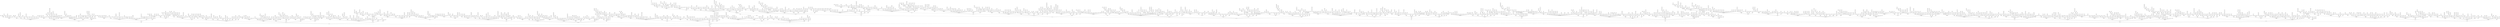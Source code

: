 digraph G {
7 -> 9;
5 -> 7;
3 -> 5;
13 -> 15;
11 -> 13;
15 -> 11;
21 -> 13;
19 -> 21;
17 -> 19;
25 -> 15;
23 -> 25;
27 -> 15;
33 -> 17;
31 -> 33;
29 -> 31;
35 -> 17;
39 -> 19;
37 -> 39;
45 -> 21;
43 -> 45;
41 -> 43;
49 -> 21;
47 -> 49;
51 -> 23;
55 -> 21;
53 -> 55;
57 -> 25;
63 -> 27;
61 -> 63;
59 -> 61;
65 -> 23;
69 -> 29;
67 -> 69;
75 -> 31;
73 -> 75;
71 -> 73;
77 -> 25;
81 -> 33;
79 -> 81;
85 -> 27;
83 -> 85;
87 -> 35;
91 -> 27;
89 -> 91;
93 -> 37;
95 -> 29;
99 -> 39;
97 -> 99;
105 -> 41;
103 -> 105;
101 -> 103;
111 -> 43;
109 -> 111;
107 -> 109;
115 -> 33;
113 -> 115;
117 -> 45;
119 -> 31;
121 -> 33;
123 -> 47;
125 -> 35;
129 -> 49;
127 -> 129;
133 -> 33;
131 -> 133;
135 -> 51;
141 -> 53;
139 -> 141;
137 -> 139;
143 -> 35;
145 -> 39;
147 -> 55;
153 -> 57;
151 -> 153;
149 -> 151;
155 -> 41;
159 -> 59;
157 -> 159;
161 -> 37;
165 -> 61;
163 -> 165;
169 -> 39;
167 -> 169;
171 -> 63;
175 -> 45;
173 -> 175;
177 -> 65;
183 -> 67;
181 -> 183;
179 -> 181;
185 -> 47;
187 -> 39;
189 -> 69;
195 -> 71;
193 -> 195;
191 -> 193;
201 -> 73;
199 -> 201;
197 -> 199;
203 -> 43;
205 -> 51;
207 -> 75;
209 -> 41;
213 -> 77;
211 -> 213;
215 -> 53;
217 -> 45;
219 -> 79;
221 -> 43;
225 -> 81;
223 -> 225;
231 -> 83;
229 -> 231;
227 -> 229;
235 -> 57;
233 -> 235;
237 -> 85;
243 -> 87;
241 -> 243;
239 -> 241;
245 -> 59;
247 -> 45;
249 -> 89;
253 -> 45;
251 -> 253;
255 -> 91;
259 -> 51;
257 -> 259;
261 -> 93;
265 -> 63;
263 -> 265;
267 -> 95;
273 -> 97;
271 -> 273;
269 -> 271;
275 -> 65;
279 -> 99;
277 -> 279;
285 -> 101;
283 -> 285;
281 -> 283;
287 -> 55;
289 -> 51;
291 -> 103;
295 -> 69;
293 -> 295;
297 -> 105;
299 -> 49;
301 -> 57;
303 -> 107;
305 -> 71;
309 -> 109;
307 -> 309;
315 -> 111;
313 -> 315;
311 -> 313;
319 -> 51;
317 -> 319;
321 -> 113;
323 -> 53;
325 -> 75;
327 -> 115;
329 -> 61;
333 -> 117;
331 -> 333;
335 -> 77;
339 -> 119;
337 -> 339;
341 -> 53;
343 -> 63;
345 -> 121;
351 -> 123;
349 -> 351;
347 -> 349;
355 -> 81;
353 -> 355;
357 -> 125;
361 -> 57;
359 -> 361;
363 -> 127;
365 -> 83;
369 -> 129;
367 -> 369;
371 -> 67;
375 -> 131;
373 -> 375;
377 -> 55;
381 -> 133;
379 -> 381;
385 -> 87;
383 -> 385;
387 -> 135;
391 -> 57;
389 -> 391;
393 -> 137;
395 -> 89;
399 -> 139;
397 -> 399;
403 -> 57;
401 -> 403;
405 -> 141;
407 -> 59;
411 -> 143;
409 -> 411;
413 -> 73;
415 -> 93;
417 -> 145;
423 -> 147;
421 -> 423;
419 -> 421;
425 -> 95;
427 -> 75;
429 -> 149;
435 -> 151;
433 -> 435;
431 -> 433;
437 -> 61;
441 -> 153;
439 -> 441;
445 -> 99;
443 -> 445;
447 -> 155;
451 -> 63;
449 -> 451;
453 -> 157;
455 -> 101;
459 -> 159;
457 -> 459;
465 -> 161;
463 -> 465;
461 -> 463;
469 -> 81;
467 -> 469;
471 -> 163;
473 -> 65;
475 -> 105;
477 -> 165;
481 -> 63;
479 -> 481;
483 -> 167;
485 -> 107;
489 -> 169;
487 -> 489;
493 -> 63;
491 -> 493;
495 -> 171;
497 -> 85;
501 -> 173;
499 -> 501;
505 -> 111;
503 -> 505;
507 -> 175;
511 -> 87;
509 -> 511;
513 -> 177;
515 -> 113;
517 -> 69;
519 -> 179;
525 -> 181;
523 -> 525;
521 -> 523;
527 -> 65;
529 -> 69;
531 -> 183;
533 -> 67;
535 -> 117;
537 -> 185;
539 -> 91;
543 -> 187;
541 -> 543;
545 -> 119;
549 -> 189;
547 -> 549;
551 -> 67;
553 -> 93;
555 -> 191;
559 -> 69;
557 -> 559;
561 -> 193;
565 -> 123;
563 -> 565;
567 -> 195;
573 -> 197;
571 -> 573;
569 -> 571;
575 -> 125;
579 -> 199;
577 -> 579;
581 -> 97;
583 -> 75;
585 -> 201;
589 -> 69;
587 -> 589;
591 -> 203;
595 -> 129;
593 -> 595;
597 -> 205;
603 -> 207;
601 -> 603;
599 -> 601;
605 -> 131;
609 -> 209;
607 -> 609;
611 -> 73;
615 -> 211;
613 -> 615;
621 -> 213;
619 -> 621;
617 -> 619;
623 -> 103;
625 -> 135;
627 -> 215;
629 -> 71;
633 -> 217;
631 -> 633;
635 -> 137;
637 -> 105;
639 -> 219;
645 -> 221;
643 -> 645;
641 -> 643;
649 -> 81;
647 -> 649;
651 -> 223;
655 -> 141;
653 -> 655;
657 -> 225;
663 -> 227;
661 -> 663;
659 -> 661;
665 -> 143;
667 -> 75;
669 -> 229;
671 -> 83;
675 -> 231;
673 -> 675;
679 -> 111;
677 -> 679;
681 -> 233;
685 -> 147;
683 -> 685;
687 -> 235;
689 -> 79;
693 -> 237;
691 -> 693;
695 -> 149;
697 -> 75;
699 -> 239;
703 -> 75;
701 -> 703;
705 -> 241;
707 -> 115;
711 -> 243;
709 -> 711;
713 -> 77;
715 -> 153;
717 -> 245;
721 -> 117;
719 -> 721;
723 -> 247;
725 -> 155;
729 -> 249;
727 -> 729;
731 -> 77;
735 -> 251;
733 -> 735;
737 -> 89;
741 -> 253;
739 -> 741;
745 -> 159;
743 -> 745;
747 -> 255;
749 -> 121;
753 -> 257;
751 -> 753;
755 -> 161;
759 -> 259;
757 -> 759;
763 -> 123;
761 -> 763;
765 -> 261;
767 -> 85;
771 -> 263;
769 -> 771;
775 -> 165;
773 -> 775;
777 -> 265;
779 -> 79;
781 -> 93;
783 -> 267;
785 -> 167;
789 -> 269;
787 -> 789;
791 -> 127;
793 -> 87;
795 -> 271;
799 -> 81;
797 -> 799;
801 -> 273;
803 -> 95;
805 -> 171;
807 -> 275;
813 -> 277;
811 -> 813;
809 -> 811;
815 -> 173;
817 -> 81;
819 -> 279;
825 -> 281;
823 -> 825;
821 -> 823;
831 -> 283;
829 -> 831;
827 -> 829;
833 -> 133;
835 -> 177;
837 -> 285;
841 -> 87;
839 -> 841;
843 -> 287;
845 -> 179;
847 -> 135;
849 -> 289;
851 -> 83;
855 -> 291;
853 -> 855;
861 -> 293;
859 -> 861;
857 -> 859;
865 -> 183;
863 -> 865;
867 -> 295;
869 -> 101;
871 -> 93;
873 -> 297;
875 -> 185;
879 -> 299;
877 -> 879;
885 -> 301;
883 -> 885;
881 -> 883;
889 -> 141;
887 -> 889;
891 -> 303;
893 -> 85;
895 -> 189;
897 -> 305;
899 -> 89;
901 -> 87;
903 -> 307;
905 -> 191;
909 -> 309;
907 -> 909;
913 -> 105;
911 -> 913;
915 -> 311;
917 -> 145;
921 -> 313;
919 -> 921;
923 -> 97;
925 -> 195;
927 -> 315;
931 -> 147;
929 -> 931;
933 -> 317;
935 -> 197;
939 -> 319;
937 -> 939;
943 -> 87;
941 -> 943;
945 -> 321;
949 -> 99;
947 -> 949;
951 -> 323;
955 -> 201;
953 -> 955;
957 -> 325;
959 -> 151;
961 -> 93;
963 -> 327;
965 -> 203;
969 -> 329;
967 -> 969;
973 -> 153;
971 -> 973;
975 -> 331;
979 -> 111;
977 -> 979;
981 -> 333;
985 -> 207;
983 -> 985;
987 -> 335;
989 -> 89;
993 -> 337;
991 -> 993;
995 -> 209;
999 -> 339;
997 -> 999;
1001 -> 157;
1003 -> 93;
1005 -> 341;
1007 -> 91;
1011 -> 343;
1009 -> 1011;
1015 -> 213;
1013 -> 1015;
1017 -> 345;
1023 -> 347;
1021 -> 1023;
1019 -> 1021;
1025 -> 215;
1027 -> 105;
1029 -> 349;
1035 -> 351;
1033 -> 1035;
1031 -> 1033;
1037 -> 95;
1041 -> 353;
1039 -> 1041;
1043 -> 163;
1045 -> 219;
1047 -> 355;
1053 -> 357;
1051 -> 1053;
1049 -> 1051;
1055 -> 221;
1057 -> 165;
1059 -> 359;
1065 -> 361;
1063 -> 1065;
1061 -> 1063;
1067 -> 119;
1071 -> 363;
1069 -> 1071;
1073 -> 95;
1075 -> 225;
1077 -> 365;
1079 -> 109;
1081 -> 93;
1083 -> 367;
1085 -> 227;
1089 -> 369;
1087 -> 1089;
1095 -> 371;
1093 -> 1095;
1091 -> 1093;
1099 -> 171;
1097 -> 1099;
1101 -> 373;
1105 -> 231;
1103 -> 1105;
1107 -> 375;
1111 -> 123;
1109 -> 1111;
1113 -> 377;
1115 -> 233;
1119 -> 379;
1117 -> 1119;
1121 -> 97;
1125 -> 381;
1123 -> 1125;
1127 -> 175;
1131 -> 383;
1129 -> 1131;
1133 -> 125;
1135 -> 237;
1137 -> 385;
1139 -> 101;
1141 -> 177;
1143 -> 387;
1145 -> 239;
1147 -> 99;
1149 -> 389;
1155 -> 391;
1153 -> 1155;
1151 -> 1153;
1157 -> 115;
1159 -> 99;
1161 -> 393;
1165 -> 243;
1163 -> 1165;
1167 -> 395;
1169 -> 181;
1173 -> 397;
1171 -> 1173;
1175 -> 245;
1177 -> 129;
1179 -> 399;
1183 -> 183;
1181 -> 1183;
1185 -> 401;
1189 -> 99;
1187 -> 1189;
1191 -> 403;
1195 -> 249;
1193 -> 1195;
1197 -> 405;
1199 -> 131;
1203 -> 407;
1201 -> 1203;
1205 -> 251;
1207 -> 105;
1209 -> 409;
1211 -> 187;
1215 -> 411;
1213 -> 1215;
1219 -> 99;
1217 -> 1219;
1221 -> 413;
1225 -> 255;
1223 -> 1225;
1227 -> 415;
1233 -> 417;
1231 -> 1233;
1229 -> 1231;
1235 -> 257;
1239 -> 419;
1237 -> 1239;
1241 -> 107;
1243 -> 135;
1245 -> 421;
1247 -> 101;
1251 -> 423;
1249 -> 1251;
1253 -> 193;
1255 -> 261;
1257 -> 425;
1261 -> 123;
1259 -> 1261;
1263 -> 427;
1265 -> 263;
1267 -> 195;
1269 -> 429;
1271 -> 103;
1273 -> 105;
1275 -> 431;
1281 -> 433;
1279 -> 1281;
1277 -> 1279;
1285 -> 267;
1283 -> 1285;
1287 -> 435;
1293 -> 437;
1291 -> 1293;
1289 -> 1291;
1295 -> 269;
1299 -> 439;
1297 -> 1299;
1305 -> 441;
1303 -> 1305;
1301 -> 1303;
1309 -> 201;
1307 -> 1309;
1311 -> 443;
1313 -> 127;
1315 -> 273;
1317 -> 445;
1323 -> 447;
1321 -> 1323;
1319 -> 1321;
1325 -> 275;
1329 -> 449;
1327 -> 1329;
1331 -> 143;
1333 -> 105;
1335 -> 451;
1337 -> 205;
1339 -> 129;
1341 -> 453;
1343 -> 113;
1345 -> 279;
1347 -> 455;
1349 -> 109;
1351 -> 207;
1353 -> 457;
1355 -> 281;
1357 -> 105;
1359 -> 459;
1363 -> 105;
1361 -> 1363;
1365 -> 461;
1369 -> 111;
1367 -> 1369;
1371 -> 463;
1375 -> 285;
1373 -> 1375;
1377 -> 465;
1379 -> 211;
1383 -> 467;
1381 -> 1383;
1385 -> 287;
1387 -> 111;
1389 -> 469;
1391 -> 133;
1393 -> 213;
1395 -> 471;
1397 -> 149;
1401 -> 473;
1399 -> 1401;
1403 -> 107;
1405 -> 291;
1407 -> 475;
1411 -> 117;
1409 -> 1411;
1413 -> 477;
1415 -> 293;
1417 -> 135;
1419 -> 479;
1421 -> 217;
1425 -> 481;
1423 -> 1425;
1431 -> 483;
1429 -> 1431;
1427 -> 1429;
1435 -> 297;
1433 -> 1435;
1437 -> 485;
1441 -> 153;
1439 -> 1441;
1443 -> 487;
1445 -> 299;
1449 -> 489;
1447 -> 1449;
1455 -> 491;
1453 -> 1455;
1451 -> 1453;
1457 -> 109;
1461 -> 493;
1459 -> 1461;
1463 -> 223;
1465 -> 303;
1467 -> 495;
1469 -> 139;
1473 -> 497;
1471 -> 1473;
1475 -> 305;
1477 -> 225;
1479 -> 499;
1485 -> 501;
1483 -> 1485;
1481 -> 1483;
1491 -> 503;
1489 -> 1491;
1487 -> 1489;
1495 -> 309;
1493 -> 1495;
1497 -> 505;
1501 -> 117;
1499 -> 1501;
1503 -> 507;
1505 -> 311;
1507 -> 159;
1509 -> 509;
1513 -> 123;
1511 -> 1513;
1515 -> 511;
1517 -> 115;
1519 -> 231;
1521 -> 513;
1525 -> 315;
1523 -> 1525;
1527 -> 515;
1529 -> 161;
1533 -> 517;
1531 -> 1533;
1535 -> 317;
1537 -> 111;
1539 -> 519;
1541 -> 113;
1545 -> 521;
1543 -> 1545;
1547 -> 235;
1551 -> 523;
1549 -> 1551;
1555 -> 321;
1553 -> 1555;
1557 -> 525;
1561 -> 237;
1559 -> 1561;
1563 -> 527;
1565 -> 323;
1569 -> 529;
1567 -> 1569;
1573 -> 165;
1571 -> 1573;
1575 -> 531;
1577 -> 121;
1581 -> 533;
1579 -> 1581;
1585 -> 327;
1583 -> 1585;
1587 -> 535;
1589 -> 241;
1591 -> 117;
1593 -> 537;
1595 -> 329;
1599 -> 539;
1597 -> 1599;
1603 -> 243;
1601 -> 1603;
1605 -> 541;
1611 -> 543;
1609 -> 1611;
1607 -> 1609;
1615 -> 333;
1613 -> 1615;
1617 -> 545;
1623 -> 547;
1621 -> 1623;
1619 -> 1621;
1625 -> 335;
1629 -> 549;
1627 -> 1629;
1631 -> 247;
1633 -> 117;
1635 -> 551;
1639 -> 171;
1637 -> 1639;
1641 -> 553;
1643 -> 115;
1645 -> 339;
1647 -> 555;
1649 -> 131;
1651 -> 153;
1653 -> 557;
1655 -> 341;
1659 -> 559;
1657 -> 1659;
1661 -> 173;
1665 -> 561;
1663 -> 1665;
1671 -> 563;
1669 -> 1671;
1667 -> 1669;
1673 -> 253;
1675 -> 345;
1677 -> 565;
1679 -> 119;
1681 -> 123;
1683 -> 567;
1685 -> 347;
1687 -> 255;
1689 -> 569;
1691 -> 127;
1695 -> 571;
1693 -> 1695;
1701 -> 573;
1699 -> 1701;
1697 -> 1699;
1703 -> 157;
1705 -> 351;
1707 -> 575;
1711 -> 117;
1709 -> 1711;
1713 -> 577;
1715 -> 353;
1717 -> 135;
1719 -> 579;
1725 -> 581;
1723 -> 1725;
1721 -> 1723;
1727 -> 179;
1729 -> 261;
1731 -> 583;
1735 -> 357;
1733 -> 1735;
1737 -> 585;
1739 -> 121;
1743 -> 587;
1741 -> 1743;
1745 -> 359;
1749 -> 589;
1747 -> 1749;
1751 -> 137;
1755 -> 591;
1753 -> 1755;
1757 -> 265;
1761 -> 593;
1759 -> 1761;
1763 -> 125;
1765 -> 363;
1767 -> 595;
1769 -> 119;
1771 -> 267;
1773 -> 597;
1775 -> 365;
1779 -> 599;
1777 -> 1779;
1781 -> 163;
1785 -> 601;
1783 -> 1785;
1791 -> 603;
1789 -> 1791;
1787 -> 1789;
1793 -> 185;
1795 -> 369;
1797 -> 605;
1799 -> 271;
1803 -> 607;
1801 -> 1803;
1805 -> 371;
1807 -> 165;
1809 -> 609;
1813 -> 273;
1811 -> 1813;
1815 -> 611;
1817 -> 125;
1819 -> 141;
1821 -> 613;
1825 -> 375;
1823 -> 1825;
1827 -> 615;
1829 -> 121;
1833 -> 617;
1831 -> 1833;
1835 -> 377;
1837 -> 189;
1839 -> 619;
1841 -> 277;
1843 -> 135;
1845 -> 621;
1849 -> 129;
1847 -> 1849;
1851 -> 623;
1853 -> 143;
1855 -> 381;
1857 -> 625;
1859 -> 191;
1863 -> 627;
1861 -> 1863;
1865 -> 383;
1869 -> 629;
1867 -> 1869;
1875 -> 631;
1873 -> 1875;
1871 -> 1873;
1881 -> 633;
1879 -> 1881;
1877 -> 1879;
1883 -> 283;
1885 -> 387;
1887 -> 635;
1891 -> 123;
1889 -> 1891;
1893 -> 637;
1895 -> 389;
1897 -> 285;
1899 -> 639;
1903 -> 195;
1901 -> 1903;
1905 -> 641;
1909 -> 129;
1907 -> 1909;
1911 -> 643;
1915 -> 393;
1913 -> 1915;
1917 -> 645;
1919 -> 139;
1921 -> 147;
1923 -> 647;
1925 -> 395;
1927 -> 129;
1929 -> 649;
1935 -> 651;
1933 -> 1935;
1931 -> 1933;
1937 -> 175;
1939 -> 291;
1941 -> 653;
1943 -> 125;
1945 -> 399;
1947 -> 655;
1953 -> 657;
1951 -> 1953;
1949 -> 1951;
1955 -> 401;
1957 -> 141;
1959 -> 659;
1961 -> 127;
1963 -> 177;
1965 -> 661;
1967 -> 295;
1969 -> 201;
1971 -> 663;
1975 -> 405;
1973 -> 1975;
1977 -> 665;
1981 -> 297;
1979 -> 1981;
1983 -> 667;
1985 -> 407;
1989 -> 669;
1987 -> 1989;
1991 -> 203;
1995 -> 671;
1993 -> 1995;
2001 -> 673;
1999 -> 2001;
1997 -> 1999;
2005 -> 411;
2003 -> 2005;
2007 -> 675;
2009 -> 301;
2013 -> 677;
2011 -> 2013;
2015 -> 413;
2019 -> 679;
2017 -> 2019;
2021 -> 133;
2023 -> 303;
2025 -> 681;
2031 -> 683;
2029 -> 2031;
2027 -> 2029;
2033 -> 145;
2035 -> 417;
2037 -> 685;
2041 -> 183;
2039 -> 2041;
2043 -> 687;
2045 -> 419;
2047 -> 135;
2049 -> 689;
2051 -> 307;
2055 -> 691;
2053 -> 2055;
2057 -> 209;
2059 -> 129;
2061 -> 693;
2065 -> 423;
2063 -> 2065;
2067 -> 695;
2071 -> 147;
2069 -> 2071;
2073 -> 697;
2075 -> 425;
2077 -> 129;
2079 -> 699;
2085 -> 701;
2083 -> 2085;
2081 -> 2083;
2091 -> 703;
2089 -> 2091;
2087 -> 2089;
2093 -> 313;
2095 -> 429;
2097 -> 705;
2101 -> 213;
2099 -> 2101;
2103 -> 707;
2105 -> 431;
2107 -> 315;
2109 -> 709;
2115 -> 711;
2113 -> 2115;
2111 -> 2113;
2117 -> 131;
2119 -> 189;
2121 -> 713;
2123 -> 215;
2125 -> 435;
2127 -> 715;
2133 -> 717;
2131 -> 2133;
2129 -> 2131;
2135 -> 437;
2139 -> 719;
2137 -> 2139;
2145 -> 721;
2143 -> 2145;
2141 -> 2143;
2147 -> 151;
2149 -> 321;
2151 -> 723;
2155 -> 441;
2153 -> 2155;
2157 -> 725;
2159 -> 161;
2163 -> 727;
2161 -> 2163;
2165 -> 443;
2167 -> 219;
2169 -> 729;
2171 -> 193;
2173 -> 135;
2175 -> 731;
2177 -> 325;
2181 -> 733;
2179 -> 2181;
2183 -> 133;
2185 -> 447;
2187 -> 735;
2189 -> 221;
2191 -> 327;
2193 -> 737;
2195 -> 449;
2197 -> 195;
2199 -> 739;
2201 -> 133;
2205 -> 741;
2203 -> 2205;
2209 -> 141;
2207 -> 2209;
2211 -> 743;
2215 -> 453;
2213 -> 2215;
2217 -> 745;
2219 -> 331;
2223 -> 747;
2221 -> 2223;
2225 -> 455;
2227 -> 165;
2229 -> 749;
2231 -> 143;
2233 -> 333;
2235 -> 751;
2241 -> 753;
2239 -> 2241;
2237 -> 2239;
2245 -> 459;
2243 -> 2245;
2247 -> 755;
2249 -> 199;
2253 -> 757;
2251 -> 2253;
2255 -> 461;
2257 -> 135;
2259 -> 759;
2261 -> 337;
2263 -> 135;
2265 -> 761;
2271 -> 763;
2269 -> 2271;
2267 -> 2269;
2275 -> 465;
2273 -> 2275;
2277 -> 765;
2279 -> 139;
2283 -> 767;
2281 -> 2283;
2285 -> 467;
2289 -> 769;
2287 -> 2289;
2291 -> 137;
2295 -> 771;
2293 -> 2295;
2299 -> 231;
2297 -> 2299;
2301 -> 773;
2303 -> 343;
2305 -> 471;
2307 -> 775;
2313 -> 777;
2311 -> 2313;
2309 -> 2311;
2315 -> 473;
2317 -> 345;
2319 -> 779;
2321 -> 233;
2323 -> 147;
2325 -> 781;
2327 -> 205;
2329 -> 171;
2331 -> 783;
2335 -> 477;
2333 -> 2335;
2337 -> 785;
2343 -> 787;
2341 -> 2343;
2339 -> 2341;
2345 -> 479;
2349 -> 789;
2347 -> 2349;
2353 -> 207;
2351 -> 2353;
2355 -> 791;
2359 -> 351;
2357 -> 2359;
2361 -> 793;
2363 -> 173;
2365 -> 483;
2367 -> 795;
2369 -> 149;
2373 -> 797;
2371 -> 2373;
2375 -> 485;
2379 -> 799;
2377 -> 2379;
2385 -> 801;
2383 -> 2385;
2381 -> 2383;
2387 -> 355;
2391 -> 803;
2389 -> 2391;
2395 -> 489;
2393 -> 2395;
2397 -> 805;
2401 -> 357;
2399 -> 2401;
2403 -> 807;
2405 -> 491;
2407 -> 141;
2409 -> 809;
2413 -> 165;
2411 -> 2413;
2415 -> 811;
2419 -> 141;
2417 -> 2419;
2421 -> 813;
2425 -> 495;
2423 -> 2425;
2427 -> 815;
2429 -> 361;
2431 -> 243;
2433 -> 817;
2435 -> 497;
2439 -> 819;
2437 -> 2439;
2443 -> 363;
2441 -> 2443;
2445 -> 821;
2449 -> 141;
2447 -> 2449;
2451 -> 823;
2453 -> 245;
2455 -> 501;
2457 -> 825;
2461 -> 153;
2459 -> 2461;
2463 -> 827;
2465 -> 503;
2469 -> 829;
2467 -> 2469;
2471 -> 367;
2475 -> 831;
2473 -> 2475;
2479 -> 141;
2477 -> 2479;
2481 -> 833;
2483 -> 217;
2485 -> 507;
2487 -> 835;
2489 -> 169;
2491 -> 147;
2493 -> 837;
2495 -> 509;
2497 -> 249;
2499 -> 839;
2501 -> 143;
2505 -> 841;
2503 -> 2505;
2507 -> 155;
2509 -> 219;
2511 -> 843;
2513 -> 373;
2515 -> 513;
2517 -> 845;
2519 -> 251;
2523 -> 847;
2521 -> 2523;
2525 -> 515;
2527 -> 375;
2529 -> 849;
2533 -> 183;
2531 -> 2533;
2535 -> 851;
2537 -> 145;
2541 -> 853;
2539 -> 2541;
2545 -> 519;
2543 -> 2545;
2547 -> 855;
2553 -> 857;
2551 -> 2553;
2549 -> 2551;
2555 -> 521;
2559 -> 859;
2557 -> 2559;
2561 -> 223;
2563 -> 255;
2565 -> 861;
2567 -> 185;
2569 -> 381;
2571 -> 863;
2573 -> 145;
2575 -> 525;
2577 -> 865;
2581 -> 147;
2579 -> 2581;
2583 -> 867;
2585 -> 527;
2587 -> 225;
2589 -> 869;
2595 -> 871;
2593 -> 2595;
2591 -> 2593;
2597 -> 385;
2599 -> 159;
2601 -> 873;
2603 -> 175;
2605 -> 531;
2607 -> 875;
2611 -> 387;
2609 -> 2611;
2613 -> 877;
2615 -> 533;
2619 -> 879;
2617 -> 2619;
2623 -> 147;
2621 -> 2623;
2625 -> 881;
2627 -> 145;
2629 -> 261;
2631 -> 883;
2635 -> 537;
2633 -> 2635;
2637 -> 885;
2639 -> 391;
2641 -> 177;
2643 -> 887;
2645 -> 539;
2649 -> 889;
2647 -> 2649;
2651 -> 263;
2653 -> 393;
2655 -> 891;
2661 -> 893;
2659 -> 2661;
2657 -> 2659;
2665 -> 543;
2663 -> 2665;
2667 -> 895;
2669 -> 191;
2673 -> 897;
2671 -> 2673;
2675 -> 545;
2679 -> 899;
2677 -> 2679;
2681 -> 397;
2685 -> 901;
2683 -> 2685;
2691 -> 903;
2689 -> 2691;
2687 -> 2689;
2695 -> 549;
2693 -> 2695;
2697 -> 905;
2701 -> 147;
2699 -> 2701;
2703 -> 907;
2705 -> 551;
2709 -> 909;
2707 -> 2709;
2715 -> 911;
2713 -> 2715;
2711 -> 2713;
2717 -> 269;
2721 -> 913;
2719 -> 2721;
2723 -> 403;
2725 -> 555;
2727 -> 915;
2733 -> 917;
2731 -> 2733;
2729 -> 2731;
2735 -> 557;
2737 -> 405;
2739 -> 919;
2743 -> 237;
2741 -> 2743;
2745 -> 921;
2747 -> 149;
2751 -> 923;
2749 -> 2751;
2755 -> 561;
2753 -> 2755;
2757 -> 925;
2759 -> 151;
2761 -> 273;
2763 -> 927;
2765 -> 563;
2769 -> 929;
2767 -> 2769;
2771 -> 197;
2773 -> 153;
2775 -> 931;
2779 -> 411;
2777 -> 2779;
2781 -> 933;
2783 -> 275;
2785 -> 567;
2787 -> 935;
2793 -> 937;
2791 -> 2793;
2789 -> 2791;
2795 -> 569;
2799 -> 939;
2797 -> 2799;
2805 -> 941;
2803 -> 2805;
2801 -> 2803;
2807 -> 415;
2809 -> 159;
2811 -> 943;
2813 -> 155;
2815 -> 573;
2817 -> 945;
2821 -> 417;
2819 -> 2821;
2823 -> 947;
2825 -> 575;
2827 -> 279;
2829 -> 949;
2831 -> 187;
2835 -> 951;
2833 -> 2835;
2839 -> 201;
2837 -> 2839;
2841 -> 953;
2845 -> 579;
2843 -> 2845;
2847 -> 955;
2849 -> 421;
2853 -> 957;
2851 -> 2853;
2855 -> 581;
2859 -> 959;
2857 -> 2859;
2863 -> 423;
2861 -> 2863;
2865 -> 961;
2867 -> 155;
2869 -> 189;
2871 -> 963;
2873 -> 247;
2875 -> 585;
2877 -> 965;
2881 -> 153;
2879 -> 2881;
2883 -> 967;
2885 -> 587;
2889 -> 969;
2887 -> 2889;
2891 -> 427;
2893 -> 285;
2895 -> 971;
2899 -> 249;
2897 -> 2899;
2901 -> 973;
2905 -> 591;
2903 -> 2905;
2907 -> 975;
2911 -> 153;
2909 -> 2911;
2913 -> 977;
2915 -> 593;
2919 -> 979;
2917 -> 2919;
2921 -> 173;
2923 -> 153;
2925 -> 981;
2929 -> 159;
2927 -> 2929;
2931 -> 983;
2933 -> 433;
2935 -> 597;
2937 -> 985;
2941 -> 207;
2939 -> 2941;
2943 -> 987;
2945 -> 599;
2947 -> 435;
2949 -> 989;
2951 -> 253;
2955 -> 991;
2953 -> 2955;
2959 -> 291;
2957 -> 2959;
2961 -> 993;
2965 -> 603;
2963 -> 2965;
2967 -> 995;
2973 -> 997;
2971 -> 2973;
2969 -> 2971;
2975 -> 605;
2977 -> 255;
2979 -> 999;
2981 -> 293;
2983 -> 195;
2985 -> 1001;
2987 -> 161;
2989 -> 441;
2991 -> 1003;
2993 -> 155;
2995 -> 609;
2997 -> 1005;
3003 -> 1007;
3001 -> 3003;
2999 -> 3001;
3005 -> 611;
3007 -> 159;
3009 -> 1009;
3013 -> 177;
3011 -> 3013;
3015 -> 1011;
3017 -> 445;
3021 -> 1013;
3019 -> 3021;
3025 -> 615;
3023 -> 3025;
3027 -> 1015;
3029 -> 259;
3031 -> 447;
3033 -> 1017;
3035 -> 617;
3039 -> 1019;
3037 -> 3039;
3043 -> 213;
3041 -> 3043;
3045 -> 1021;
3047 -> 299;
3051 -> 1023;
3049 -> 3051;
3053 -> 157;
3055 -> 621;
3057 -> 1025;
3059 -> 451;
3063 -> 1027;
3061 -> 3063;
3065 -> 623;
3069 -> 1029;
3067 -> 3069;
3071 -> 157;
3073 -> 453;
3075 -> 1031;
3077 -> 215;
3081 -> 1033;
3079 -> 3081;
3085 -> 627;
3083 -> 3085;
3087 -> 1035;
3091 -> 303;
3089 -> 3091;
3093 -> 1037;
3095 -> 629;
3097 -> 201;
3099 -> 1039;
3101 -> 457;
3103 -> 165;
3105 -> 1041;
3107 -> 265;
3111 -> 1043;
3109 -> 3111;
3113 -> 305;
3115 -> 633;
3117 -> 1045;
3123 -> 1047;
3121 -> 3123;
3119 -> 3121;
3125 -> 635;
3127 -> 165;
3129 -> 1049;
3131 -> 163;
3133 -> 267;
3135 -> 1051;
3139 -> 159;
3137 -> 3139;
3141 -> 1053;
3143 -> 463;
3145 -> 639;
3147 -> 1055;
3149 -> 161;
3151 -> 183;
3153 -> 1057;
3155 -> 641;
3157 -> 465;
3159 -> 1059;
3161 -> 167;
3165 -> 1061;
3163 -> 3165;
3171 -> 1063;
3169 -> 3171;
3167 -> 3169;
3173 -> 205;
3175 -> 645;
3177 -> 1065;
3179 -> 311;
3183 -> 1067;
3181 -> 3183;
3185 -> 647;
3189 -> 1069;
3187 -> 3189;
3193 -> 165;
3191 -> 3193;
3195 -> 1071;
3197 -> 185;
3199 -> 471;
3201 -> 1073;
3205 -> 651;
3203 -> 3205;
3207 -> 1075;
3211 -> 273;
3209 -> 3211;
3213 -> 1077;
3215 -> 653;
3219 -> 1079;
3217 -> 3219;
3223 -> 315;
3221 -> 3223;
3225 -> 1081;
3227 -> 475;
3231 -> 1083;
3229 -> 3231;
3233 -> 167;
3235 -> 657;
3237 -> 1085;
3239 -> 161;
3241 -> 477;
3243 -> 1087;
3245 -> 659;
3247 -> 225;
3249 -> 1089;
3255 -> 1091;
3253 -> 3255;
3251 -> 3253;
3261 -> 1093;
3259 -> 3261;
3257 -> 3259;
3263 -> 277;
3265 -> 663;
3267 -> 1095;
3269 -> 481;
3273 -> 1097;
3271 -> 3273;
3275 -> 665;
3277 -> 171;
3279 -> 1099;
3281 -> 227;
3283 -> 483;
3285 -> 1101;
3287 -> 211;
3289 -> 321;
3291 -> 1103;
3293 -> 163;
3295 -> 669;
3297 -> 1105;
3303 -> 1107;
3301 -> 3303;
3299 -> 3301;
3305 -> 671;
3309 -> 1109;
3307 -> 3309;
3311 -> 487;
3315 -> 1111;
3313 -> 3315;
3317 -> 169;
3321 -> 1113;
3319 -> 3321;
3325 -> 675;
3323 -> 3325;
3327 -> 1115;
3333 -> 1117;
3331 -> 3333;
3329 -> 3331;
3335 -> 677;
3337 -> 165;
3339 -> 1119;
3341 -> 283;
3345 -> 1121;
3343 -> 3345;
3349 -> 231;
3347 -> 3349;
3351 -> 1123;
3353 -> 493;
3355 -> 681;
3357 -> 1125;
3363 -> 1127;
3361 -> 3363;
3359 -> 3361;
3365 -> 683;
3367 -> 495;
3369 -> 1129;
3375 -> 1131;
3373 -> 3375;
3371 -> 3373;
3377 -> 329;
3379 -> 171;
3381 -> 1133;
3383 -> 233;
3385 -> 687;
3387 -> 1135;
3393 -> 1137;
3391 -> 3393;
3389 -> 3391;
3395 -> 689;
3397 -> 165;
3399 -> 1139;
3401 -> 217;
3403 -> 165;
3405 -> 1141;
3409 -> 501;
3407 -> 3409;
3411 -> 1143;
3415 -> 693;
3413 -> 3415;
3417 -> 1145;
3419 -> 289;
3421 -> 333;
3423 -> 1147;
3425 -> 695;
3427 -> 195;
3429 -> 1149;
3431 -> 167;
3435 -> 1151;
3433 -> 3435;
3437 -> 505;
3439 -> 219;
3441 -> 1153;
3443 -> 335;
3445 -> 699;
3447 -> 1155;
3451 -> 507;
3449 -> 3451;
3453 -> 1157;
3455 -> 701;
3459 -> 1159;
3457 -> 3459;
3465 -> 1161;
3463 -> 3465;
3461 -> 3463;
3471 -> 1163;
3469 -> 3471;
3467 -> 3469;
3473 -> 197;
3475 -> 705;
3477 -> 1165;
3479 -> 511;
3481 -> 177;
3483 -> 1167;
3485 -> 707;
3487 -> 339;
3489 -> 1169;
3493 -> 513;
3491 -> 3493;
3495 -> 1171;
3497 -> 295;
3501 -> 1173;
3499 -> 3501;
3503 -> 175;
3505 -> 711;
3507 -> 1175;
3509 -> 341;
3513 -> 1177;
3511 -> 3513;
3515 -> 713;
3519 -> 1179;
3517 -> 3519;
3521 -> 517;
3523 -> 297;
3525 -> 1181;
3531 -> 1183;
3529 -> 3531;
3527 -> 3529;
3535 -> 717;
3533 -> 3535;
3537 -> 1185;
3543 -> 1187;
3541 -> 3543;
3539 -> 3541;
3545 -> 719;
3549 -> 1189;
3547 -> 3549;
3551 -> 173;
3553 -> 345;
3555 -> 1191;
3561 -> 1193;
3559 -> 3561;
3557 -> 3559;
3563 -> 523;
3565 -> 723;
3567 -> 1195;
3569 -> 169;
3573 -> 1197;
3571 -> 3573;
3575 -> 725;
3577 -> 525;
3579 -> 1199;
3585 -> 1201;
3583 -> 3585;
3581 -> 3583;
3587 -> 245;
3589 -> 171;
3591 -> 1203;
3595 -> 729;
3593 -> 3595;
3597 -> 1205;
3599 -> 179;
3601 -> 303;
3603 -> 1207;
3605 -> 731;
3609 -> 1209;
3607 -> 3609;
3611 -> 203;
3615 -> 1211;
3613 -> 3615;
3619 -> 531;
3617 -> 3619;
3621 -> 1213;
3625 -> 735;
3623 -> 3625;
3627 -> 1215;
3629 -> 229;
3633 -> 1217;
3631 -> 3633;
3635 -> 737;
3639 -> 1219;
3637 -> 3639;
3641 -> 353;
3645 -> 1221;
3643 -> 3645;
3647 -> 535;
3649 -> 171;
3651 -> 1223;
3653 -> 307;
3655 -> 741;
3657 -> 1225;
3661 -> 537;
3659 -> 3661;
3663 -> 1227;
3665 -> 743;
3667 -> 231;
3669 -> 1229;
3675 -> 1231;
3673 -> 3675;
3671 -> 3673;
3679 -> 309;
3677 -> 3679;
3681 -> 1233;
3683 -> 185;
3685 -> 747;
3687 -> 1235;
3689 -> 541;
3693 -> 1237;
3691 -> 3693;
3695 -> 749;
3699 -> 1239;
3697 -> 3699;
3703 -> 543;
3701 -> 3703;
3705 -> 1241;
3707 -> 359;
3711 -> 1243;
3709 -> 3711;
3713 -> 173;
3715 -> 753;
3717 -> 1245;
3721 -> 183;
3719 -> 3721;
3723 -> 1247;
3725 -> 755;
3729 -> 1249;
3727 -> 3729;
3731 -> 547;
3735 -> 1251;
3733 -> 3735;
3737 -> 175;
3741 -> 1253;
3739 -> 3741;
3743 -> 235;
3745 -> 759;
3747 -> 1255;
3749 -> 209;
3751 -> 363;
3753 -> 1257;
3755 -> 761;
3757 -> 315;
3759 -> 1259;
3763 -> 177;
3761 -> 3763;
3765 -> 1261;
3771 -> 1263;
3769 -> 3771;
3767 -> 3769;
3773 -> 553;
3775 -> 765;
3777 -> 1265;
3781 -> 237;
3779 -> 3781;
3783 -> 1267;
3785 -> 767;
3787 -> 555;
3789 -> 1269;
3791 -> 257;
3795 -> 1271;
3793 -> 3795;
3799 -> 189;
3797 -> 3799;
3801 -> 1273;
3805 -> 771;
3803 -> 3805;
3807 -> 1275;
3809 -> 319;
3811 -> 177;
3813 -> 1277;
3815 -> 773;
3817 -> 369;
3819 -> 1279;
3825 -> 1281;
3823 -> 3825;
3821 -> 3823;
3827 -> 175;
3829 -> 561;
3831 -> 1283;
3835 -> 777;
3833 -> 3835;
3837 -> 1285;
3839 -> 371;
3841 -> 213;
3843 -> 1287;
3845 -> 779;
3849 -> 1289;
3847 -> 3849;
3855 -> 1291;
3853 -> 3855;
3851 -> 3853;
3857 -> 565;
3859 -> 261;
3861 -> 1293;
3865 -> 783;
3863 -> 3865;
3867 -> 1295;
3869 -> 179;
3871 -> 567;
3873 -> 1297;
3875 -> 785;
3879 -> 1299;
3877 -> 3879;
3883 -> 375;
3881 -> 3883;
3885 -> 1301;
3887 -> 325;
3891 -> 1303;
3889 -> 3891;
3893 -> 263;
3895 -> 789;
3897 -> 1305;
3899 -> 571;
3901 -> 177;
3903 -> 1307;
3905 -> 791;
3909 -> 1309;
3907 -> 3909;
3913 -> 573;
3911 -> 3913;
3915 -> 1311;
3921 -> 1313;
3919 -> 3921;
3917 -> 3919;
3925 -> 795;
3923 -> 3925;
3927 -> 1315;
3933 -> 1317;
3931 -> 3933;
3929 -> 3931;
3935 -> 797;
3937 -> 189;
3939 -> 1319;
3941 -> 577;
3945 -> 1321;
3943 -> 3945;
3949 -> 381;
3947 -> 3949;
3951 -> 1323;
3953 -> 185;
3955 -> 801;
3957 -> 1325;
3959 -> 181;
3961 -> 267;
3963 -> 1327;
3965 -> 803;
3969 -> 1329;
3967 -> 3969;
3971 -> 383;
3973 -> 195;
3975 -> 1331;
3977 -> 179;
3979 -> 219;
3981 -> 1333;
3983 -> 583;
3985 -> 807;
3987 -> 1335;
3991 -> 333;
3989 -> 3991;
3993 -> 1337;
3995 -> 809;
3997 -> 585;
3999 -> 1339;
4005 -> 1341;
4003 -> 4005;
4001 -> 4003;
4009 -> 249;
4007 -> 4009;
4011 -> 1343;
4015 -> 813;
4013 -> 4015;
4017 -> 1345;
4023 -> 1347;
4021 -> 4023;
4019 -> 4021;
4025 -> 815;
4029 -> 1349;
4027 -> 4029;
4031 -> 197;
4033 -> 183;
4035 -> 1351;
4037 -> 389;
4039 -> 591;
4041 -> 1353;
4043 -> 337;
4045 -> 819;
4047 -> 1355;
4053 -> 1357;
4051 -> 4053;
4049 -> 4051;
4055 -> 821;
4059 -> 1359;
4057 -> 4059;
4061 -> 193;
4063 -> 273;
4065 -> 1361;
4067 -> 595;
4069 -> 339;
4071 -> 1363;
4075 -> 825;
4073 -> 4075;
4077 -> 1365;
4081 -> 597;
4079 -> 4081;
4083 -> 1367;
4085 -> 827;
4087 -> 189;
4089 -> 1369;
4095 -> 1371;
4093 -> 4095;
4091 -> 4093;
4097 -> 275;
4101 -> 1373;
4099 -> 4101;
4103 -> 395;
4105 -> 831;
4107 -> 1375;
4109 -> 601;
4113 -> 1377;
4111 -> 4113;
4115 -> 833;
4117 -> 225;
4119 -> 1379;
4121 -> 343;
4123 -> 603;
4125 -> 1381;
4131 -> 1383;
4129 -> 4131;
4127 -> 4129;
4135 -> 837;
4133 -> 4135;
4137 -> 1385;
4141 -> 183;
4139 -> 4141;
4143 -> 1387;
4145 -> 839;
4147 -> 399;
4149 -> 1389;
4151 -> 607;
4155 -> 1391;
4153 -> 4155;
4161 -> 1393;
4159 -> 4161;
4157 -> 4159;
4163 -> 227;
4165 -> 843;
4167 -> 1395;
4169 -> 401;
4171 -> 183;
4173 -> 1397;
4175 -> 845;
4179 -> 1399;
4177 -> 4179;
4181 -> 187;
4183 -> 183;
4185 -> 1401;
4187 -> 185;
4189 -> 189;
4191 -> 1403;
4193 -> 613;
4195 -> 849;
4197 -> 1405;
4199 -> 349;
4203 -> 1407;
4201 -> 4203;
4205 -> 851;
4207 -> 615;
4209 -> 1409;
4213 -> 405;
4211 -> 4213;
4215 -> 1411;
4221 -> 1413;
4219 -> 4221;
4217 -> 4219;
4223 -> 185;
4225 -> 855;
4227 -> 1415;
4233 -> 1417;
4231 -> 4233;
4229 -> 4231;
4235 -> 857;
4237 -> 261;
4239 -> 1419;
4245 -> 1421;
4243 -> 4245;
4241 -> 4243;
4247 -> 199;
4249 -> 621;
4251 -> 1423;
4255 -> 861;
4253 -> 4255;
4257 -> 1425;
4263 -> 1427;
4261 -> 4263;
4259 -> 4261;
4265 -> 863;
4267 -> 285;
4269 -> 1429;
4275 -> 1431;
4273 -> 4275;
4271 -> 4273;
4277 -> 625;
4279 -> 411;
4281 -> 1433;
4285 -> 867;
4283 -> 4285;
4287 -> 1435;
4291 -> 627;
4289 -> 4291;
4293 -> 1437;
4295 -> 869;
4299 -> 1439;
4297 -> 4299;
4301 -> 413;
4303 -> 357;
4305 -> 1441;
4307 -> 191;
4309 -> 201;
4311 -> 1443;
4313 -> 265;
4315 -> 873;
4317 -> 1445;
4319 -> 631;
4321 -> 207;
4323 -> 1447;
4325 -> 875;
4329 -> 1449;
4327 -> 4329;
4331 -> 193;
4333 -> 633;
4335 -> 1451;
4341 -> 1453;
4339 -> 4341;
4337 -> 4339;
4343 -> 187;
4345 -> 879;
4347 -> 1455;
4351 -> 267;
4349 -> 4351;
4353 -> 1457;
4355 -> 881;
4359 -> 1459;
4357 -> 4359;
4361 -> 637;
4365 -> 1461;
4363 -> 4365;
4367 -> 419;
4369 -> 291;
4371 -> 1463;
4375 -> 885;
4373 -> 4375;
4377 -> 1465;
4379 -> 209;
4381 -> 363;
4383 -> 1467;
4385 -> 887;
4387 -> 189;
4389 -> 1469;
4393 -> 237;
4391 -> 4393;
4395 -> 1471;
4399 -> 189;
4397 -> 4399;
4401 -> 1473;
4403 -> 643;
4405 -> 891;
4407 -> 1475;
4411 -> 423;
4409 -> 4411;
4413 -> 1477;
4415 -> 893;
4417 -> 645;
4419 -> 1479;
4425 -> 1481;
4423 -> 4425;
4421 -> 4423;
4427 -> 271;
4429 -> 189;
4431 -> 1483;
4433 -> 425;
4435 -> 897;
4437 -> 1485;
4439 -> 239;
4443 -> 1487;
4441 -> 4443;
4445 -> 899;
4449 -> 1489;
4447 -> 4449;
4453 -> 195;
4451 -> 4453;
4455 -> 1491;
4459 -> 651;
4457 -> 4459;
4461 -> 1493;
4465 -> 903;
4463 -> 4465;
4467 -> 1495;
4469 -> 191;
4471 -> 297;
4473 -> 1497;
4475 -> 905;
4477 -> 429;
4479 -> 1499;
4485 -> 1501;
4483 -> 4485;
4481 -> 4483;
4487 -> 655;
4489 -> 201;
4491 -> 1503;
4495 -> 909;
4493 -> 4495;
4497 -> 1505;
4499 -> 431;
4501 -> 657;
4503 -> 1507;
4505 -> 911;
4509 -> 1509;
4507 -> 4509;
4511 -> 373;
4515 -> 1511;
4513 -> 4515;
4521 -> 1513;
4519 -> 4521;
4517 -> 4519;
4525 -> 915;
4523 -> 4525;
4527 -> 1515;
4529 -> 661;
4531 -> 243;
4533 -> 1517;
4535 -> 917;
4537 -> 375;
4539 -> 1519;
4541 -> 277;
4543 -> 663;
4545 -> 1521;
4551 -> 1523;
4549 -> 4551;
4547 -> 4549;
4553 -> 215;
4555 -> 921;
4557 -> 1525;
4559 -> 191;
4563 -> 1527;
4561 -> 4563;
4565 -> 923;
4569 -> 1529;
4567 -> 4569;
4571 -> 667;
4573 -> 303;
4575 -> 1531;
4577 -> 245;
4579 -> 279;
4581 -> 1533;
4585 -> 927;
4583 -> 4585;
4587 -> 1535;
4589 -> 379;
4593 -> 1537;
4591 -> 4593;
4595 -> 929;
4599 -> 1539;
4597 -> 4599;
4601 -> 193;
4605 -> 1541;
4603 -> 4605;
4607 -> 305;
4609 -> 441;
4611 -> 1543;
4613 -> 673;
4615 -> 933;
4617 -> 1545;
4619 -> 211;
4623 -> 1547;
4621 -> 4623;
4625 -> 935;
4627 -> 675;
4629 -> 1549;
4631 -> 443;
4633 -> 195;
4635 -> 1551;
4641 -> 1553;
4639 -> 4641;
4637 -> 4639;
4645 -> 939;
4643 -> 4645;
4647 -> 1555;
4653 -> 1557;
4651 -> 4653;
4649 -> 4651;
4655 -> 941;
4659 -> 1559;
4657 -> 4659;
4661 -> 197;
4665 -> 1561;
4663 -> 4665;
4667 -> 385;
4669 -> 681;
4671 -> 1563;
4675 -> 945;
4673 -> 4675;
4677 -> 1565;
4681 -> 213;
4679 -> 4681;
4683 -> 1567;
4685 -> 947;
4687 -> 195;
4689 -> 1569;
4693 -> 387;
4691 -> 4693;
4695 -> 1571;
4697 -> 685;
4699 -> 201;
4701 -> 1573;
4705 -> 951;
4703 -> 4705;
4707 -> 1575;
4709 -> 311;
4711 -> 687;
4713 -> 1577;
4715 -> 953;
4717 -> 195;
4719 -> 1579;
4725 -> 1581;
4723 -> 4725;
4721 -> 4723;
4727 -> 221;
4731 -> 1583;
4729 -> 4731;
4735 -> 957;
4733 -> 4735;
4737 -> 1585;
4739 -> 691;
4741 -> 453;
4743 -> 1587;
4745 -> 959;
4747 -> 195;
4749 -> 1589;
4753 -> 693;
4751 -> 4753;
4755 -> 1591;
4757 -> 205;
4761 -> 1593;
4759 -> 4761;
4763 -> 455;
4765 -> 963;
4767 -> 1595;
4769 -> 289;
4771 -> 393;
4773 -> 1597;
4775 -> 965;
4777 -> 315;
4779 -> 1599;
4781 -> 697;
4785 -> 1601;
4783 -> 4785;
4791 -> 1603;
4789 -> 4791;
4787 -> 4789;
4795 -> 969;
4793 -> 4795;
4797 -> 1605;
4803 -> 1607;
4801 -> 4803;
4799 -> 4801;
4805 -> 971;
4807 -> 459;
4809 -> 1609;
4811 -> 317;
4815 -> 1611;
4813 -> 4815;
4819 -> 201;
4817 -> 4819;
4821 -> 1613;
4823 -> 703;
4825 -> 975;
4827 -> 1615;
4829 -> 461;
4833 -> 1617;
4831 -> 4833;
4835 -> 977;
4837 -> 705;
4839 -> 1619;
4841 -> 197;
4843 -> 225;
4845 -> 1621;
4847 -> 205;
4849 -> 399;
4851 -> 1623;
4853 -> 257;
4855 -> 981;
4857 -> 1625;
4859 -> 199;
4863 -> 1627;
4861 -> 4863;
4865 -> 983;
4867 -> 219;
4869 -> 1629;
4873 -> 465;
4871 -> 4873;
4875 -> 1631;
4879 -> 711;
4877 -> 4879;
4881 -> 1633;
4883 -> 295;
4885 -> 987;
4887 -> 1635;
4891 -> 207;
4889 -> 4891;
4893 -> 1637;
4895 -> 989;
4897 -> 201;
4899 -> 1639;
4901 -> 403;
4905 -> 1641;
4903 -> 4905;
4907 -> 715;
4911 -> 1643;
4909 -> 4911;
4913 -> 323;
4915 -> 993;
4917 -> 1645;
4921 -> 717;
4919 -> 4921;
4923 -> 1647;
4925 -> 995;
4927 -> 405;
4929 -> 1649;
4935 -> 1651;
4933 -> 4935;
4931 -> 4933;
4939 -> 471;
4937 -> 4939;
4941 -> 1653;
4945 -> 999;
4943 -> 4945;
4947 -> 1655;
4949 -> 721;
4953 -> 1657;
4951 -> 4953;
4955 -> 1001;
4959 -> 1659;
4957 -> 4959;
4961 -> 473;
4963 -> 723;
4965 -> 1661;
4971 -> 1663;
4969 -> 4971;
4967 -> 4969;
4975 -> 1005;
4973 -> 4975;
4977 -> 1665;
4979 -> 409;
4981 -> 327;
4983 -> 1667;
4985 -> 1007;
4989 -> 1669;
4987 -> 4989;
4991 -> 727;
4995 -> 1671;
4993 -> 4995;
4997 -> 301;
5001 -> 1673;
4999 -> 5001;
5005 -> 1011;
5003 -> 5005;
5007 -> 1675;
5013 -> 1677;
5011 -> 5013;
5009 -> 5011;
5015 -> 1013;
5017 -> 231;
5019 -> 1679;
5025 -> 1681;
5023 -> 5025;
5021 -> 5023;
5027 -> 479;
5029 -> 201;
5031 -> 1683;
5033 -> 733;
5035 -> 1017;
5037 -> 1685;
5041 -> 213;
5039 -> 5041;
5043 -> 1687;
5045 -> 1019;
5047 -> 735;
5049 -> 1689;
5053 -> 225;
5051 -> 5053;
5055 -> 1691;
5057 -> 415;
5061 -> 1693;
5059 -> 5061;
5063 -> 205;
5065 -> 1023;
5067 -> 1695;
5069 -> 211;
5071 -> 483;
5073 -> 1697;
5075 -> 1025;
5079 -> 1699;
5077 -> 5079;
5083 -> 417;
5081 -> 5083;
5085 -> 1701;
5089 -> 741;
5087 -> 5089;
5091 -> 1703;
5093 -> 485;
5095 -> 1029;
5097 -> 1705;
5103 -> 1707;
5101 -> 5103;
5099 -> 5101;
5105 -> 1031;
5109 -> 1709;
5107 -> 5109;
5111 -> 307;
5115 -> 1711;
5113 -> 5115;
5117 -> 745;
5121 -> 1713;
5119 -> 5121;
5123 -> 203;
5125 -> 1035;
5127 -> 1715;
5129 -> 269;
5131 -> 747;
5133 -> 1717;
5135 -> 1037;
5137 -> 489;
5139 -> 1719;
5141 -> 203;
5143 -> 213;
5145 -> 1721;
5149 -> 309;
5147 -> 5149;
5151 -> 1723;
5155 -> 1041;
5153 -> 5155;
5157 -> 1725;
5159 -> 751;
5161 -> 423;
5163 -> 1727;
5165 -> 1043;
5169 -> 1729;
5167 -> 5169;
5173 -> 753;
5171 -> 5173;
5175 -> 1731;
5177 -> 229;
5181 -> 1733;
5179 -> 5181;
5183 -> 215;
5185 -> 1047;
5187 -> 1735;
5191 -> 237;
5189 -> 5191;
5193 -> 1737;
5195 -> 1049;
5199 -> 1739;
5197 -> 5199;
5201 -> 757;
5203 -> 495;
5205 -> 1741;
5207 -> 209;
5211 -> 1743;
5209 -> 5211;
5213 -> 427;
5215 -> 1053;
5217 -> 1745;
5219 -> 341;
5221 -> 273;
5223 -> 1747;
5225 -> 1055;
5229 -> 1749;
5227 -> 5229;
5235 -> 1751;
5233 -> 5235;
5231 -> 5233;
5239 -> 429;
5237 -> 5239;
5241 -> 1753;
5243 -> 763;
5245 -> 1059;
5247 -> 1755;
5249 -> 239;
5251 -> 207;
5253 -> 1757;
5255 -> 1061;
5257 -> 765;
5259 -> 1759;
5263 -> 315;
5261 -> 5263;
5265 -> 1761;
5267 -> 275;
5269 -> 501;
5271 -> 1763;
5275 -> 1065;
5273 -> 5275;
5277 -> 1765;
5283 -> 1767;
5281 -> 5283;
5279 -> 5281;
5285 -> 1067;
5287 -> 345;
5289 -> 1769;
5291 -> 503;
5293 -> 213;
5295 -> 1771;
5299 -> 771;
5297 -> 5299;
5301 -> 1773;
5305 -> 1071;
5303 -> 5305;
5307 -> 1775;
5311 -> 207;
5309 -> 5311;
5313 -> 1777;
5315 -> 1073;
5317 -> 435;
5319 -> 1779;
5321 -> 347;
5325 -> 1781;
5323 -> 5325;
5327 -> 775;
5329 -> 219;
5331 -> 1783;
5335 -> 1077;
5333 -> 5335;
5337 -> 1785;
5339 -> 319;
5341 -> 777;
5343 -> 1787;
5345 -> 1079;
5349 -> 1789;
5347 -> 5349;
5353 -> 207;
5351 -> 5353;
5355 -> 1791;
5357 -> 509;
5359 -> 279;
5361 -> 1793;
5363 -> 235;
5365 -> 1083;
5367 -> 1795;
5369 -> 781;
5371 -> 213;
5373 -> 1797;
5375 -> 1085;
5377 -> 321;
5379 -> 1799;
5383 -> 783;
5381 -> 5383;
5385 -> 1801;
5389 -> 351;
5387 -> 5389;
5391 -> 1803;
5395 -> 1089;
5393 -> 5395;
5397 -> 1805;
5401 -> 513;
5399 -> 5401;
5403 -> 1807;
5405 -> 1091;
5409 -> 1809;
5407 -> 5409;
5411 -> 787;
5415 -> 1811;
5413 -> 5415;
5421 -> 1813;
5419 -> 5421;
5417 -> 5419;
5423 -> 515;
5425 -> 1095;
5427 -> 1815;
5429 -> 211;
5433 -> 1817;
5431 -> 5433;
5435 -> 1097;
5439 -> 1819;
5437 -> 5439;
5445 -> 1821;
5443 -> 5445;
5441 -> 5443;
5447 -> 445;
5451 -> 1823;
5449 -> 5451;
5453 -> 793;
5455 -> 1101;
5457 -> 1825;
5459 -> 209;
5461 -> 213;
5463 -> 1827;
5465 -> 1103;
5467 -> 795;
5469 -> 1829;
5473 -> 447;
5471 -> 5473;
5475 -> 1831;
5481 -> 1833;
5479 -> 5481;
5477 -> 5479;
5485 -> 1107;
5483 -> 5485;
5487 -> 1835;
5489 -> 521;
5491 -> 357;
5493 -> 1837;
5495 -> 1109;
5497 -> 285;
5499 -> 1839;
5505 -> 1841;
5503 -> 5505;
5501 -> 5503;
5509 -> 801;
5507 -> 5509;
5511 -> 1843;
5513 -> 223;
5515 -> 1113;
5517 -> 1845;
5523 -> 1847;
5521 -> 5523;
5519 -> 5521;
5525 -> 1115;
5529 -> 1849;
5527 -> 5529;
5533 -> 525;
5531 -> 5533;
5535 -> 1851;
5537 -> 805;
5539 -> 249;
5541 -> 1853;
5543 -> 287;
5545 -> 1119;
5547 -> 1855;
5549 -> 241;
5551 -> 807;
5553 -> 1857;
5555 -> 1121;
5559 -> 1859;
5557 -> 5559;
5561 -> 217;
5565 -> 1861;
5563 -> 5565;
5567 -> 331;
5571 -> 1863;
5569 -> 5571;
5575 -> 1125;
5573 -> 5575;
5577 -> 1865;
5579 -> 811;
5583 -> 1867;
5581 -> 5583;
5585 -> 1127;
5587 -> 225;
5589 -> 1869;
5593 -> 813;
5591 -> 5593;
5595 -> 1871;
5597 -> 251;
5599 -> 531;
5601 -> 1873;
5603 -> 457;
5605 -> 1131;
5607 -> 1875;
5609 -> 221;
5611 -> 243;
5613 -> 1877;
5615 -> 1133;
5617 -> 219;
5619 -> 1879;
5621 -> 817;
5625 -> 1881;
5623 -> 5625;
5627 -> 365;
5629 -> 459;
5631 -> 1883;
5633 -> 217;
5635 -> 1137;
5637 -> 1885;
5643 -> 1887;
5641 -> 5643;
5639 -> 5641;
5645 -> 1139;
5649 -> 1889;
5647 -> 5649;
5655 -> 1891;
5653 -> 5655;
5651 -> 5653;
5661 -> 1893;
5659 -> 5661;
5657 -> 5659;
5663 -> 823;
5665 -> 1143;
5667 -> 1895;
5671 -> 213;
5669 -> 5671;
5673 -> 1897;
5675 -> 1145;
5677 -> 825;
5679 -> 1899;
5681 -> 463;
5685 -> 1901;
5683 -> 5685;
5687 -> 539;
5691 -> 1903;
5689 -> 5691;
5695 -> 1149;
5693 -> 5695;
5697 -> 1905;
5699 -> 221;
5703 -> 1907;
5701 -> 5703;
5705 -> 1151;
5707 -> 465;
5709 -> 1909;
5713 -> 255;
5711 -> 5713;
5715 -> 1911;
5719 -> 831;
5717 -> 5719;
5721 -> 1913;
5723 -> 215;
5725 -> 1155;
5727 -> 1915;
5729 -> 371;
5731 -> 543;
5733 -> 1917;
5735 -> 1157;
5739 -> 1919;
5737 -> 5739;
5745 -> 1921;
5743 -> 5745;
5741 -> 5743;
5747 -> 835;
5751 -> 1923;
5749 -> 5751;
5753 -> 545;
5755 -> 1161;
5757 -> 1925;
5759 -> 469;
5761 -> 837;
5763 -> 1927;
5765 -> 1163;
5767 -> 225;
5769 -> 1929;
5771 -> 257;
5773 -> 297;
5775 -> 1931;
5777 -> 215;
5781 -> 1933;
5779 -> 5781;
5785 -> 1167;
5783 -> 5785;
5787 -> 1935;
5789 -> 841;
5793 -> 1937;
5791 -> 5793;
5795 -> 1169;
5797 -> 549;
5799 -> 1939;
5803 -> 843;
5801 -> 5803;
5805 -> 1941;
5809 -> 231;
5807 -> 5809;
5811 -> 1943;
5815 -> 1173;
5813 -> 5815;
5817 -> 1945;
5819 -> 551;
5823 -> 1947;
5821 -> 5823;
5825 -> 1175;
5829 -> 1949;
5827 -> 5829;
5831 -> 847;
5833 -> 345;
5835 -> 1951;
5837 -> 475;
5841 -> 1953;
5839 -> 5841;
5845 -> 1179;
5843 -> 5845;
5847 -> 1955;
5853 -> 1957;
5851 -> 5853;
5849 -> 5851;
5855 -> 1181;
5859 -> 1959;
5857 -> 5859;
5863 -> 555;
5861 -> 5863;
5865 -> 1961;
5871 -> 1963;
5869 -> 5871;
5867 -> 5869;
5873 -> 853;
5875 -> 1185;
5877 -> 1965;
5883 -> 1967;
5881 -> 5883;
5879 -> 5881;
5885 -> 1187;
5887 -> 855;
5889 -> 1969;
5891 -> 223;
5893 -> 225;
5895 -> 1971;
5899 -> 381;
5897 -> 5899;
5901 -> 1973;
5905 -> 1191;
5903 -> 5905;
5907 -> 1975;
5909 -> 349;
5911 -> 303;
5913 -> 1977;
5915 -> 1193;
5917 -> 219;
5919 -> 1979;
5921 -> 253;
5925 -> 1981;
5923 -> 5925;
5929 -> 861;
5927 -> 5929;
5931 -> 1983;
5933 -> 383;
5935 -> 1197;
5937 -> 1985;
5941 -> 483;
5939 -> 5941;
5943 -> 1987;
5945 -> 1199;
5947 -> 351;
5949 -> 1989;
5951 -> 563;
5955 -> 1991;
5953 -> 5955;
5957 -> 865;
5959 -> 219;
5961 -> 1993;
5963 -> 223;
5965 -> 1203;
5967 -> 1995;
5969 -> 221;
5971 -> 867;
5973 -> 1997;
5975 -> 1205;
5977 -> 225;
5979 -> 1999;
5983 -> 255;
5981 -> 5983;
5985 -> 2001;
5989 -> 219;
5987 -> 5989;
5991 -> 2003;
5993 -> 487;
5995 -> 1209;
5997 -> 2005;
5999 -> 871;
6001 -> 387;
6003 -> 2007;
6005 -> 1211;
6009 -> 2009;
6007 -> 6009;
6013 -> 873;
6011 -> 6013;
6015 -> 2011;
6017 -> 569;
6019 -> 489;
6021 -> 2013;
6023 -> 355;
6025 -> 1215;
6027 -> 2015;
6031 -> 237;
6029 -> 6031;
6033 -> 2017;
6035 -> 1217;
6039 -> 2019;
6037 -> 6039;
6041 -> 877;
6045 -> 2021;
6043 -> 6045;
6049 -> 309;
6047 -> 6049;
6051 -> 2023;
6055 -> 1221;
6053 -> 6055;
6057 -> 2025;
6059 -> 229;
6061 -> 573;
6063 -> 2027;
6065 -> 1223;
6069 -> 2029;
6067 -> 6069;
6071 -> 493;
6075 -> 2031;
6073 -> 6075;
6077 -> 221;
6081 -> 2033;
6079 -> 6081;
6083 -> 883;
6085 -> 1227;
6087 -> 2035;
6093 -> 2037;
6091 -> 6093;
6089 -> 6091;
6095 -> 1229;
6097 -> 885;
6099 -> 2039;
6103 -> 393;
6101 -> 6103;
6105 -> 2041;
6107 -> 259;
6109 -> 231;
6111 -> 2043;
6115 -> 1233;
6113 -> 6115;
6117 -> 2045;
6119 -> 269;
6123 -> 2047;
6121 -> 6123;
6125 -> 1235;
6127 -> 579;
6129 -> 2049;
6135 -> 2051;
6133 -> 6135;
6131 -> 6133;
6137 -> 395;
6139 -> 891;
6141 -> 2053;
6145 -> 1239;
6143 -> 6145;
6147 -> 2055;
6149 -> 581;
6153 -> 2057;
6151 -> 6153;
6155 -> 1241;
6157 -> 225;
6159 -> 2059;
6161 -> 223;
6165 -> 2061;
6163 -> 6165;
6167 -> 895;
6169 -> 261;
6171 -> 2063;
6175 -> 1245;
6173 -> 6175;
6177 -> 2065;
6179 -> 241;
6181 -> 897;
6183 -> 2067;
6185 -> 1247;
6187 -> 315;
6189 -> 2069;
6191 -> 233;
6193 -> 585;
6195 -> 2071;
6201 -> 2073;
6199 -> 6201;
6197 -> 6199;
6205 -> 1251;
6203 -> 6205;
6207 -> 2075;
6209 -> 901;
6213 -> 2077;
6211 -> 6213;
6215 -> 1253;
6219 -> 2079;
6217 -> 6219;
6223 -> 903;
6221 -> 6223;
6225 -> 2081;
6227 -> 505;
6231 -> 2083;
6229 -> 6231;
6233 -> 317;
6235 -> 1257;
6237 -> 2085;
6239 -> 401;
6241 -> 237;
6243 -> 2087;
6245 -> 1259;
6249 -> 2089;
6247 -> 6249;
6251 -> 907;
6253 -> 507;
6255 -> 2091;
6259 -> 591;
6257 -> 6259;
6261 -> 2093;
6265 -> 1263;
6263 -> 6265;
6267 -> 2095;
6273 -> 2097;
6271 -> 6273;
6269 -> 6271;
6275 -> 1265;
6279 -> 2099;
6277 -> 6279;
6281 -> 593;
6283 -> 225;
6285 -> 2101;
6289 -> 369;
6287 -> 6289;
6291 -> 2103;
6293 -> 913;
6295 -> 1269;
6297 -> 2105;
6303 -> 2107;
6301 -> 6303;
6299 -> 6301;
6305 -> 1271;
6307 -> 915;
6309 -> 2109;
6313 -> 225;
6311 -> 6313;
6315 -> 2111;
6319 -> 231;
6317 -> 6319;
6321 -> 2113;
6325 -> 1275;
6323 -> 6325;
6327 -> 2115;
6331 -> 513;
6329 -> 6331;
6333 -> 2117;
6335 -> 1277;
6339 -> 2119;
6337 -> 6339;
6341 -> 407;
6345 -> 2121;
6343 -> 6345;
6347 -> 599;
6349 -> 921;
6351 -> 2123;
6355 -> 1281;
6353 -> 6355;
6357 -> 2125;
6363 -> 2127;
6361 -> 6363;
6359 -> 6361;
6365 -> 1283;
6369 -> 2129;
6367 -> 6369;
6371 -> 323;
6375 -> 2131;
6373 -> 6375;
6377 -> 925;
6381 -> 2133;
6379 -> 6381;
6383 -> 517;
6385 -> 1287;
6387 -> 2135;
6391 -> 927;
6389 -> 6391;
6393 -> 2137;
6395 -> 1289;
6399 -> 2139;
6397 -> 6399;
6401 -> 247;
6403 -> 375;
6405 -> 2141;
6407 -> 235;
6409 -> 519;
6411 -> 2143;
6413 -> 605;
6415 -> 1293;
6417 -> 2145;
6419 -> 931;
6423 -> 2147;
6421 -> 6423;
6425 -> 1295;
6429 -> 2149;
6427 -> 6429;
6431 -> 227;
6433 -> 933;
6435 -> 2151;
6437 -> 239;
6439 -> 231;
6441 -> 2153;
6443 -> 413;
6445 -> 1299;
6447 -> 2155;
6453 -> 2157;
6451 -> 6453;
6449 -> 6451;
6455 -> 1301;
6457 -> 609;
6459 -> 2159;
6461 -> 937;
6463 -> 327;
6465 -> 2161;
6467 -> 281;
6471 -> 2163;
6469 -> 6471;
6475 -> 1305;
6473 -> 6475;
6477 -> 2165;
6479 -> 611;
6483 -> 2167;
6481 -> 6483;
6485 -> 1307;
6487 -> 525;
6489 -> 2169;
6493 -> 237;
6491 -> 6493;
6495 -> 2171;
6497 -> 235;
6499 -> 231;
6501 -> 2173;
6503 -> 943;
6505 -> 1311;
6507 -> 2175;
6509 -> 329;
6511 -> 417;
6513 -> 2177;
6515 -> 1313;
6517 -> 945;
6519 -> 2179;
6523 -> 615;
6521 -> 6523;
6525 -> 2181;
6527 -> 229;
6531 -> 2183;
6529 -> 6531;
6533 -> 233;
6535 -> 1317;
6537 -> 2185;
6539 -> 529;
6541 -> 273;
6543 -> 2187;
6545 -> 1319;
6549 -> 2189;
6547 -> 6549;
6555 -> 2191;
6553 -> 6555;
6551 -> 6553;
6557 -> 241;
6559 -> 951;
6561 -> 2193;
6565 -> 1323;
6563 -> 6565;
6567 -> 2195;
6573 -> 2197;
6571 -> 6573;
6569 -> 6571;
6575 -> 1325;
6579 -> 2199;
6577 -> 6579;
6583 -> 285;
6581 -> 6583;
6585 -> 2201;
6587 -> 955;
6589 -> 621;
6591 -> 2203;
6593 -> 385;
6595 -> 1329;
6597 -> 2205;
6601 -> 957;
6599 -> 6601;
6603 -> 2207;
6605 -> 1331;
6609 -> 2209;
6607 -> 6609;
6611 -> 623;
6613 -> 423;
6615 -> 2211;
6617 -> 535;
6621 -> 2213;
6619 -> 6621;
6623 -> 253;
6625 -> 1335;
6627 -> 2215;
6629 -> 961;
6631 -> 387;
6633 -> 2217;
6635 -> 1337;
6639 -> 2219;
6637 -> 6639;
6641 -> 287;
6643 -> 963;
6645 -> 2221;
6647 -> 425;
6649 -> 231;
6651 -> 2223;
6655 -> 1341;
6653 -> 6655;
6657 -> 2225;
6663 -> 2227;
6661 -> 6663;
6659 -> 6661;
6665 -> 1343;
6667 -> 231;
6669 -> 2229;
6671 -> 967;
6675 -> 2231;
6673 -> 6675;
6677 -> 629;
6681 -> 2233;
6679 -> 6681;
6683 -> 245;
6685 -> 1347;
6687 -> 2235;
6693 -> 2237;
6691 -> 6693;
6689 -> 6691;
6695 -> 1349;
6697 -> 255;
6699 -> 2239;
6705 -> 2241;
6703 -> 6705;
6701 -> 6703;
6707 -> 391;
6711 -> 2243;
6709 -> 6711;
6713 -> 973;
6715 -> 1353;
6717 -> 2245;
6721 -> 633;
6719 -> 6721;
6723 -> 2247;
6725 -> 1355;
6727 -> 975;
6729 -> 2249;
6731 -> 233;
6735 -> 2251;
6733 -> 6735;
6739 -> 339;
6737 -> 6739;
6741 -> 2253;
6743 -> 635;
6745 -> 1359;
6747 -> 2255;
6749 -> 431;
6751 -> 243;
6753 -> 2257;
6755 -> 1361;
6757 -> 291;
6759 -> 2259;
6765 -> 2261;
6763 -> 6765;
6761 -> 6763;
6767 -> 235;
6769 -> 981;
6771 -> 2263;
6773 -> 547;
6775 -> 1365;
6777 -> 2265;
6783 -> 2267;
6781 -> 6783;
6779 -> 6781;
6785 -> 1367;
6787 -> 639;
6789 -> 2269;
6795 -> 2271;
6793 -> 6795;
6791 -> 6793;
6797 -> 985;
6799 -> 549;
6801 -> 2273;
6805 -> 1371;
6803 -> 6805;
6807 -> 2275;
6809 -> 641;
6811 -> 987;
6813 -> 2277;
6815 -> 1373;
6817 -> 435;
6819 -> 2279;
6821 -> 397;
6825 -> 2281;
6823 -> 6825;
6831 -> 2283;
6829 -> 6831;
6827 -> 6829;
6835 -> 1377;
6833 -> 6835;
6837 -> 2285;
6839 -> 991;
6843 -> 2287;
6841 -> 6843;
6845 -> 1379;
6847 -> 249;
6849 -> 2289;
6851 -> 553;
6853 -> 993;
6855 -> 2291;
6859 -> 399;
6857 -> 6859;
6861 -> 2293;
6865 -> 1383;
6863 -> 6865;
6867 -> 2295;
6873 -> 2297;
6871 -> 6873;
6869 -> 6871;
6875 -> 1385;
6877 -> 555;
6879 -> 2299;
6881 -> 997;
6885 -> 2301;
6883 -> 6885;
6887 -> 239;
6889 -> 249;
6891 -> 2303;
6893 -> 235;
6895 -> 1389;
6897 -> 2305;
6901 -> 237;
6899 -> 6901;
6903 -> 2307;
6905 -> 1391;
6909 -> 2309;
6907 -> 6909;
6913 -> 285;
6911 -> 6913;
6915 -> 2311;
6919 -> 651;
6917 -> 6919;
6921 -> 2313;
6923 -> 1003;
6925 -> 1395;
6927 -> 2315;
6929 -> 559;
6931 -> 297;
6933 -> 2317;
6935 -> 1397;
6937 -> 1005;
6939 -> 2319;
6941 -> 653;
6943 -> 237;
6945 -> 2321;
6951 -> 2323;
6949 -> 6951;
6947 -> 6949;
6953 -> 443;
6955 -> 1401;
6957 -> 2325;
6963 -> 2327;
6961 -> 6963;
6959 -> 6961;
6965 -> 1403;
6969 -> 2329;
6967 -> 6969;
6973 -> 405;
6971 -> 6973;
6975 -> 2331;
6979 -> 1011;
6977 -> 6979;
6981 -> 2333;
6985 -> 1407;
6983 -> 6985;
6987 -> 2335;
6989 -> 299;
6993 -> 2337;
6991 -> 6993;
6995 -> 1409;
6999 -> 2339;
6997 -> 6999;
7003 -> 243;
7001 -> 7003;
7005 -> 2341;
7007 -> 1015;
7009 -> 249;
7011 -> 2343;
7015 -> 1413;
7013 -> 7015;
7017 -> 2345;
7021 -> 1017;
7019 -> 7021;
7023 -> 2347;
7025 -> 1415;
7029 -> 2349;
7027 -> 7029;
7031 -> 247;
7033 -> 567;
7035 -> 2351;
7037 -> 289;
7041 -> 2353;
7039 -> 7041;
7045 -> 1419;
7043 -> 7045;
7047 -> 2355;
7049 -> 1021;
7051 -> 663;
7053 -> 2357;
7055 -> 1421;
7059 -> 2359;
7057 -> 7059;
7061 -> 353;
7063 -> 1023;
7065 -> 2361;
7067 -> 265;
7071 -> 2363;
7069 -> 7071;
7073 -> 665;
7075 -> 1425;
7077 -> 2365;
7081 -> 243;
7079 -> 7081;
7083 -> 2367;
7085 -> 1427;
7087 -> 411;
7089 -> 2369;
7091 -> 1027;
7093 -> 255;
7095 -> 2371;
7097 -> 245;
7099 -> 291;
7101 -> 2373;
7105 -> 1431;
7103 -> 7105;
7107 -> 2375;
7111 -> 573;
7109 -> 7111;
7113 -> 2377;
7115 -> 1433;
7117 -> 669;
7119 -> 2379;
7123 -> 453;
7121 -> 7123;
7125 -> 2381;
7131 -> 2383;
7129 -> 7131;
7127 -> 7129;
7133 -> 1033;
7135 -> 1437;
7137 -> 2385;
7139 -> 671;
7141 -> 267;
7143 -> 2387;
7145 -> 1439;
7147 -> 1035;
7149 -> 2389;
7153 -> 357;
7151 -> 7153;
7155 -> 2391;
7157 -> 455;
7161 -> 2393;
7159 -> 7161;
7163 -> 577;
7165 -> 1443;
7167 -> 2395;
7169 -> 241;
7171 -> 243;
7173 -> 2397;
7175 -> 1445;
7179 -> 2399;
7177 -> 7179;
7181 -> 253;
7183 -> 675;
7185 -> 2401;
7189 -> 1041;
7187 -> 7189;
7191 -> 2403;
7195 -> 1449;
7193 -> 7195;
7197 -> 2405;
7199 -> 359;
7201 -> 417;
7203 -> 2407;
7205 -> 1451;
7209 -> 2409;
7207 -> 7209;
7215 -> 2411;
7213 -> 7215;
7211 -> 7213;
7217 -> 1045;
7221 -> 2413;
7219 -> 7221;
7223 -> 295;
7225 -> 1455;
7227 -> 2415;
7231 -> 1047;
7229 -> 7231;
7233 -> 2417;
7235 -> 1457;
7239 -> 2419;
7237 -> 7239;
7241 -> 583;
7245 -> 2421;
7243 -> 7245;
7249 -> 681;
7247 -> 7249;
7251 -> 2423;
7255 -> 1461;
7253 -> 7255;
7257 -> 2425;
7259 -> 1051;
7261 -> 243;
7263 -> 2427;
7265 -> 1463;
7267 -> 585;
7269 -> 2429;
7271 -> 683;
7273 -> 1053;
7275 -> 2431;
7277 -> 421;
7279 -> 309;
7281 -> 2433;
7285 -> 1467;
7283 -> 7285;
7287 -> 2435;
7289 -> 271;
7291 -> 363;
7293 -> 2437;
7295 -> 1469;
7299 -> 2439;
7297 -> 7299;
7301 -> 1057;
7303 -> 243;
7305 -> 2441;
7311 -> 2443;
7309 -> 7311;
7307 -> 7309;
7313 -> 245;
7315 -> 1473;
7317 -> 2445;
7319 -> 589;
7323 -> 2447;
7321 -> 7323;
7325 -> 1475;
7327 -> 465;
7329 -> 2449;
7335 -> 2451;
7333 -> 7335;
7331 -> 7333;
7337 -> 689;
7339 -> 261;
7341 -> 2453;
7343 -> 1063;
7345 -> 1479;
7347 -> 2455;
7353 -> 2457;
7351 -> 7353;
7349 -> 7351;
7355 -> 1481;
7357 -> 1065;
7359 -> 2459;
7361 -> 467;
7363 -> 273;
7365 -> 2461;
7367 -> 245;
7371 -> 2463;
7369 -> 7371;
7373 -> 247;
7375 -> 1485;
7377 -> 2465;
7379 -> 251;
7381 -> 693;
7383 -> 2467;
7385 -> 1487;
7387 -> 255;
7389 -> 2469;
7391 -> 427;
7395 -> 2471;
7393 -> 7395;
7397 -> 595;
7399 -> 1071;
7401 -> 2473;
7403 -> 695;
7405 -> 1491;
7407 -> 2475;
7409 -> 301;
7413 -> 2477;
7411 -> 7413;
7415 -> 1493;
7419 -> 2479;
7417 -> 7419;
7421 -> 263;
7423 -> 597;
7425 -> 2481;
7427 -> 1075;
7429 -> 471;
7431 -> 2483;
7435 -> 1497;
7433 -> 7435;
7437 -> 2485;
7439 -> 259;
7441 -> 1077;
7443 -> 2487;
7445 -> 1499;
7447 -> 699;
7449 -> 2489;
7453 -> 315;
7451 -> 7453;
7455 -> 2491;
7461 -> 2493;
7459 -> 7461;
7457 -> 7459;
7463 -> 473;
7465 -> 1503;
7467 -> 2495;
7469 -> 1081;
7471 -> 303;
7473 -> 2497;
7475 -> 1505;
7479 -> 2499;
7477 -> 7479;
7483 -> 1083;
7481 -> 7483;
7485 -> 2501;
7491 -> 2503;
7489 -> 7491;
7487 -> 7489;
7493 -> 245;
7495 -> 1509;
7497 -> 2505;
7501 -> 603;
7499 -> 7501;
7503 -> 2507;
7505 -> 1511;
7509 -> 2509;
7507 -> 7509;
7511 -> 1087;
7513 -> 705;
7515 -> 2511;
7519 -> 249;
7517 -> 7519;
7521 -> 2513;
7525 -> 1515;
7523 -> 7525;
7527 -> 2515;
7531 -> 477;
7529 -> 7531;
7533 -> 2517;
7535 -> 1517;
7539 -> 2519;
7537 -> 7539;
7543 -> 435;
7541 -> 7543;
7545 -> 2521;
7551 -> 2523;
7549 -> 7551;
7547 -> 7549;
7553 -> 1093;
7555 -> 1521;
7557 -> 2525;
7563 -> 2527;
7561 -> 7563;
7559 -> 7561;
7565 -> 1523;
7567 -> 1095;
7569 -> 2529;
7571 -> 247;
7575 -> 2531;
7573 -> 7575;
7579 -> 711;
7577 -> 7579;
7581 -> 2533;
7585 -> 1527;
7583 -> 7585;
7587 -> 2535;
7593 -> 2537;
7591 -> 7593;
7589 -> 7591;
7595 -> 1529;
7597 -> 249;
7599 -> 2539;
7601 -> 713;
7605 -> 2541;
7603 -> 7605;
7609 -> 1101;
7607 -> 7609;
7611 -> 2543;
7613 -> 377;
7615 -> 1533;
7617 -> 2545;
7619 -> 439;
7623 -> 2547;
7621 -> 7623;
7625 -> 1535;
7627 -> 321;
7629 -> 2549;
7631 -> 613;
7633 -> 483;
7635 -> 2551;
7637 -> 1105;
7641 -> 2553;
7639 -> 7641;
7645 -> 1539;
7643 -> 7645;
7647 -> 2555;
7651 -> 1107;
7649 -> 7651;
7653 -> 2557;
7655 -> 1541;
7657 -> 615;
7659 -> 2559;
7661 -> 257;
7663 -> 255;
7665 -> 2561;
7667 -> 719;
7671 -> 2563;
7669 -> 7671;
7675 -> 1545;
7673 -> 7675;
7677 -> 2565;
7679 -> 1111;
7683 -> 2567;
7681 -> 7683;
7685 -> 1547;
7689 -> 2569;
7687 -> 7689;
7693 -> 1113;
7691 -> 7693;
7695 -> 2571;
7697 -> 265;
7701 -> 2573;
7699 -> 7701;
7705 -> 1551;
7703 -> 7705;
7707 -> 2575;
7709 -> 619;
7711 -> 723;
7713 -> 2577;
7715 -> 1553;
7719 -> 2579;
7717 -> 7719;
7721 -> 1117;
7725 -> 2581;
7723 -> 7725;
7729 -> 249;
7727 -> 7729;
7731 -> 2583;
7733 -> 725;
7735 -> 1557;
7737 -> 2585;
7739 -> 251;
7743 -> 2587;
7741 -> 7743;
7745 -> 1559;
7747 -> 249;
7749 -> 2589;
7751 -> 383;
7755 -> 2591;
7753 -> 7755;
7761 -> 2593;
7759 -> 7761;
7757 -> 7759;
7763 -> 1123;
7765 -> 1563;
7767 -> 2595;
7769 -> 491;
7771 -> 447;
7773 -> 2597;
7775 -> 1565;
7777 -> 1125;
7779 -> 2599;
7781 -> 313;
7783 -> 267;
7785 -> 2601;
7787 -> 625;
7791 -> 2603;
7789 -> 7791;
7795 -> 1569;
7793 -> 7795;
7797 -> 2605;
7799 -> 731;
7801 -> 327;
7803 -> 2607;
7805 -> 1571;
7807 -> 285;
7809 -> 2609;
7811 -> 253;
7813 -> 627;
7815 -> 2611;
7819 -> 1131;
7817 -> 7819;
7821 -> 2613;
7825 -> 1575;
7823 -> 7825;
7827 -> 2615;
7831 -> 273;
7829 -> 7831;
7833 -> 2617;
7835 -> 1577;
7837 -> 495;
7839 -> 2619;
7843 -> 735;
7841 -> 7843;
7845 -> 2621;
7847 -> 1135;
7849 -> 261;
7851 -> 2623;
7855 -> 1581;
7853 -> 7855;
7857 -> 2625;
7859 -> 329;
7861 -> 1137;
7863 -> 2627;
7865 -> 1583;
7869 -> 2629;
7867 -> 7869;
7871 -> 497;
7875 -> 2631;
7873 -> 7875;
7881 -> 2633;
7879 -> 7881;
7877 -> 7879;
7885 -> 1587;
7883 -> 7885;
7887 -> 2635;
7889 -> 1141;
7891 -> 633;
7893 -> 2637;
7895 -> 1589;
7897 -> 255;
7899 -> 2639;
7903 -> 1143;
7901 -> 7903;
7905 -> 2641;
7909 -> 741;
7907 -> 7909;
7911 -> 2643;
7913 -> 275;
7915 -> 1593;
7917 -> 2645;
7921 -> 267;
7919 -> 7921;
7923 -> 2647;
7925 -> 1595;
7929 -> 2649;
7927 -> 7929;
7931 -> 1147;
7935 -> 2651;
7933 -> 7935;
7939 -> 501;
7937 -> 7939;
7941 -> 2653;
7943 -> 637;
7945 -> 1599;
7947 -> 2655;
7953 -> 2657;
7951 -> 7953;
7949 -> 7951;
7955 -> 1601;
7957 -> 255;
7959 -> 2659;
7961 -> 457;
7965 -> 2661;
7963 -> 7965;
7967 -> 319;
7969 -> 639;
7971 -> 2663;
7973 -> 1153;
7975 -> 1605;
7977 -> 2665;
7979 -> 259;
7981 -> 393;
7983 -> 2667;
7985 -> 1607;
7987 -> 1155;
7989 -> 2669;
7991 -> 253;
7995 -> 2671;
7993 -> 7995;
7997 -> 749;
7999 -> 459;
8001 -> 2673;
8003 -> 257;
8005 -> 1611;
8007 -> 2675;
8013 -> 2677;
8011 -> 8013;
8009 -> 8011;
8015 -> 1613;
8019 -> 2679;
8017 -> 8019;
8021 -> 643;
8023 -> 255;
8025 -> 2681;
8027 -> 395;
8029 -> 1161;
8031 -> 2683;
8033 -> 335;
8035 -> 1617;
8037 -> 2685;
8041 -> 753;
8039 -> 8041;
8043 -> 2687;
8045 -> 1619;
8047 -> 645;
8049 -> 2689;
8051 -> 263;
8055 -> 2691;
8053 -> 8055;
8057 -> 1165;
8061 -> 2693;
8059 -> 8061;
8063 -> 755;
8065 -> 1623;
8067 -> 2695;
8071 -> 1167;
8069 -> 8071;
8073 -> 2697;
8075 -> 1625;
8077 -> 279;
8079 -> 2699;
8083 -> 255;
8081 -> 8083;
8085 -> 2701;
8091 -> 2703;
8089 -> 8091;
8087 -> 8089;
8095 -> 1629;
8093 -> 8095;
8097 -> 2705;
8099 -> 1171;
8103 -> 2707;
8101 -> 8103;
8105 -> 1631;
8107 -> 759;
8109 -> 2709;
8113 -> 1173;
8111 -> 8113;
8115 -> 2711;
8119 -> 399;
8117 -> 8119;
8121 -> 2713;
8125 -> 1635;
8123 -> 8125;
8127 -> 2715;
8129 -> 761;
8131 -> 267;
8133 -> 2717;
8135 -> 1637;
8137 -> 261;
8139 -> 2719;
8141 -> 1177;
8143 -> 513;
8145 -> 2721;
8149 -> 339;
8147 -> 8149;
8151 -> 2723;
8153 -> 325;
8155 -> 1641;
8157 -> 2725;
8159 -> 281;
8163 -> 2727;
8161 -> 8163;
8165 -> 1643;
8169 -> 2729;
8167 -> 8169;
8173 -> 765;
8171 -> 8173;
8175 -> 2731;
8177 -> 655;
8181 -> 2733;
8179 -> 8181;
8183 -> 1183;
8185 -> 1647;
8187 -> 2735;
8189 -> 469;
8193 -> 2737;
8191 -> 8193;
8195 -> 1649;
8197 -> 1185;
8199 -> 2739;
8201 -> 257;
8203 -> 657;
8205 -> 2741;
8207 -> 341;
8211 -> 2743;
8209 -> 8211;
8213 -> 277;
8215 -> 1653;
8217 -> 2745;
8223 -> 2747;
8221 -> 8223;
8219 -> 8221;
8225 -> 1655;
8227 -> 471;
8229 -> 2749;
8235 -> 2751;
8233 -> 8235;
8231 -> 8233;
8239 -> 1191;
8237 -> 8239;
8241 -> 2753;
8245 -> 1659;
8243 -> 8245;
8247 -> 2755;
8249 -> 259;
8251 -> 297;
8253 -> 2757;
8255 -> 1661;
8257 -> 405;
8259 -> 2759;
8261 -> 773;
8265 -> 2761;
8263 -> 8265;
8267 -> 1195;
8271 -> 2763;
8269 -> 8271;
8275 -> 1665;
8273 -> 8275;
8277 -> 2765;
8279 -> 521;
8281 -> 1197;
8283 -> 2767;
8285 -> 1667;
8289 -> 2769;
8287 -> 8289;
8295 -> 2771;
8293 -> 8295;
8291 -> 8293;
8299 -> 279;
8297 -> 8299;
8301 -> 2773;
8303 -> 475;
8305 -> 1671;
8307 -> 2775;
8309 -> 1201;
8313 -> 2777;
8311 -> 8313;
8315 -> 1673;
8319 -> 2779;
8317 -> 8319;
8321 -> 263;
8323 -> 1203;
8325 -> 2781;
8327 -> 779;
8331 -> 2783;
8329 -> 8331;
8333 -> 667;
8335 -> 1677;
8337 -> 2785;
8339 -> 331;
8341 -> 477;
8343 -> 2787;
8345 -> 1679;
8347 -> 525;
8349 -> 2789;
8351 -> 1207;
8355 -> 2791;
8353 -> 8355;
8357 -> 259;
8359 -> 669;
8361 -> 2793;
8365 -> 1683;
8363 -> 8365;
8367 -> 2795;
8371 -> 783;
8369 -> 8371;
8373 -> 2797;
8375 -> 1685;
8379 -> 2799;
8377 -> 8379;
8381 -> 527;
8383 -> 267;
8385 -> 2801;
8391 -> 2803;
8389 -> 8391;
8387 -> 8389;
8393 -> 1213;
8395 -> 1689;
8397 -> 2805;
8399 -> 301;
8401 -> 333;
8403 -> 2807;
8405 -> 1691;
8407 -> 1215;
8409 -> 2809;
8411 -> 673;
8413 -> 273;
8415 -> 2811;
8417 -> 481;
8421 -> 2813;
8419 -> 8421;
8425 -> 1695;
8423 -> 8425;
8427 -> 2815;
8433 -> 2817;
8431 -> 8433;
8429 -> 8431;
8435 -> 1697;
8437 -> 789;
8439 -> 2819;
8441 -> 413;
8445 -> 2821;
8443 -> 8445;
8449 -> 1221;
8447 -> 8449;
8451 -> 2823;
8453 -> 265;
8455 -> 1701;
8457 -> 2825;
8459 -> 791;
8463 -> 2827;
8461 -> 8463;
8465 -> 1703;
8469 -> 2829;
8467 -> 8469;
8471 -> 283;
8473 -> 303;
8475 -> 2831;
8477 -> 1225;
8479 -> 261;
8481 -> 2833;
8483 -> 533;
8485 -> 1707;
8487 -> 2835;
8489 -> 679;
8491 -> 1227;
8493 -> 2837;
8495 -> 1709;
8497 -> 351;
8499 -> 2839;
8503 -> 795;
8501 -> 8503;
8505 -> 2841;
8507 -> 275;
8509 -> 261;
8511 -> 2843;
8515 -> 1713;
8513 -> 8515;
8517 -> 2845;
8519 -> 1231;
8523 -> 2847;
8521 -> 8523;
8525 -> 1715;
8529 -> 2849;
8527 -> 8529;
8531 -> 487;
8533 -> 1233;
8535 -> 2851;
8541 -> 2853;
8539 -> 8541;
8537 -> 8539;
8545 -> 1719;
8543 -> 8545;
8547 -> 2855;
8549 -> 269;
8551 -> 537;
8553 -> 2857;
8555 -> 1721;
8557 -> 285;
8559 -> 2859;
8561 -> 1237;
8565 -> 2861;
8563 -> 8565;
8567 -> 685;
8569 -> 801;
8571 -> 2863;
8575 -> 1725;
8573 -> 8575;
8577 -> 2865;
8579 -> 419;
8583 -> 2867;
8581 -> 8583;
8585 -> 1727;
8587 -> 339;
8589 -> 2869;
8591 -> 803;
8593 -> 687;
8595 -> 2871;
8601 -> 2873;
8599 -> 8601;
8597 -> 8599;
8603 -> 1243;
8605 -> 1731;
8607 -> 2875;
8611 -> 267;
8609 -> 8611;
8613 -> 2877;
8615 -> 1733;
8617 -> 1245;
8619 -> 2879;
8621 -> 307;
8625 -> 2881;
8623 -> 8625;
8631 -> 2883;
8629 -> 8631;
8627 -> 8629;
8633 -> 275;
8635 -> 1737;
8637 -> 2885;
8639 -> 269;
8643 -> 2887;
8641 -> 8643;
8645 -> 1739;
8649 -> 2889;
8647 -> 8649;
8651 -> 293;
8653 -> 543;
8655 -> 2891;
8657 -> 809;
8659 -> 1251;
8661 -> 2893;
8665 -> 1743;
8663 -> 8665;
8667 -> 2895;
8671 -> 693;
8669 -> 8671;
8673 -> 2897;
8675 -> 1745;
8679 -> 2899;
8677 -> 8679;
8683 -> 495;
8681 -> 8683;
8685 -> 2901;
8687 -> 1255;
8691 -> 2903;
8689 -> 8691;
8695 -> 1749;
8693 -> 8695;
8697 -> 2905;
8701 -> 1257;
8699 -> 8701;
8703 -> 2907;
8705 -> 1751;
8709 -> 2909;
8707 -> 8709;
8711 -> 343;
8715 -> 2911;
8713 -> 8715;
8717 -> 425;
8721 -> 2913;
8719 -> 8721;
8723 -> 815;
8725 -> 1755;
8727 -> 2915;
8729 -> 1261;
8733 -> 2917;
8731 -> 8733;
8735 -> 1757;
8739 -> 2919;
8737 -> 8739;
8743 -> 1263;
8741 -> 8743;
8745 -> 2921;
8749 -> 699;
8747 -> 8749;
8751 -> 2923;
8755 -> 1761;
8753 -> 8755;
8757 -> 2925;
8759 -> 499;
8763 -> 2927;
8761 -> 8763;
8765 -> 1763;
8767 -> 819;
8769 -> 2929;
8771 -> 1267;
8773 -> 345;
8775 -> 2931;
8777 -> 265;
8781 -> 2933;
8779 -> 8781;
8785 -> 1767;
8783 -> 8785;
8787 -> 2935;
8789 -> 821;
8791 -> 267;
8793 -> 2937;
8795 -> 1769;
8797 -> 501;
8799 -> 2939;
8801 -> 703;
8805 -> 2941;
8803 -> 8805;
8809 -> 429;
8807 -> 8809;
8811 -> 2943;
8813 -> 1273;
8815 -> 1773;
8817 -> 2945;
8823 -> 2947;
8821 -> 8823;
8819 -> 8821;
8825 -> 1775;
8827 -> 1275;
8829 -> 2949;
8833 -> 825;
8831 -> 8833;
8835 -> 2951;
8841 -> 2953;
8839 -> 8841;
8837 -> 8839;
8843 -> 313;
8845 -> 1779;
8847 -> 2955;
8851 -> 273;
8849 -> 8851;
8853 -> 2957;
8855 -> 1781;
8857 -> 555;
8859 -> 2959;
8865 -> 2961;
8863 -> 8865;
8861 -> 8863;
8869 -> 1281;
8867 -> 8869;
8871 -> 2963;
8873 -> 505;
8875 -> 1785;
8877 -> 2965;
8879 -> 709;
8881 -> 273;
8883 -> 2967;
8885 -> 1787;
8889 -> 2969;
8887 -> 8889;
8891 -> 557;
8895 -> 2971;
8893 -> 8895;
8897 -> 1285;
8899 -> 831;
8901 -> 2973;
8903 -> 365;
8905 -> 1791;
8907 -> 2975;
8909 -> 269;
8911 -> 1287;
8913 -> 2977;
8915 -> 1793;
8917 -> 315;
8919 -> 2979;
8921 -> 833;
8925 -> 2981;
8923 -> 8925;
8927 -> 271;
8931 -> 2983;
8929 -> 8931;
8935 -> 1797;
8933 -> 8935;
8937 -> 2985;
8939 -> 1291;
8943 -> 2987;
8941 -> 8943;
8945 -> 1799;
8947 -> 435;
8949 -> 2989;
8953 -> 1293;
8951 -> 8953;
8955 -> 2991;
8957 -> 715;
8959 -> 561;
8961 -> 2993;
8965 -> 1803;
8963 -> 8965;
8967 -> 2995;
8973 -> 2997;
8971 -> 8973;
8969 -> 8971;
8975 -> 1805;
8977 -> 285;
8979 -> 2999;
8981 -> 1297;
8983 -> 717;
8985 -> 3001;
8987 -> 839;
8989 -> 279;
8991 -> 3003;
8993 -> 563;
8995 -> 1809;
8997 -> 3005;
9003 -> 3007;
9001 -> 9003;
8999 -> 9001;
9005 -> 1811;
9009 -> 3009;
9007 -> 9009;
9015 -> 3011;
9013 -> 9015;
9011 -> 9013;
9017 -> 269;
9019 -> 369;
9021 -> 3013;
9023 -> 1303;
9025 -> 1815;
9027 -> 3015;
9031 -> 843;
9029 -> 9031;
9033 -> 3017;
9035 -> 1817;
9037 -> 1305;
9039 -> 3019;
9045 -> 3021;
9043 -> 9045;
9041 -> 9043;
9047 -> 275;
9051 -> 3023;
9049 -> 9051;
9053 -> 845;
9055 -> 1821;
9057 -> 3025;
9061 -> 723;
9059 -> 9061;
9063 -> 3027;
9065 -> 1823;
9069 -> 3029;
9067 -> 9069;
9071 -> 287;
9073 -> 297;
9075 -> 3031;
9077 -> 371;
9079 -> 1311;
9081 -> 3033;
9083 -> 355;
9085 -> 1827;
9087 -> 3035;
9089 -> 271;
9093 -> 3037;
9091 -> 9093;
9095 -> 1829;
9097 -> 849;
9099 -> 3039;
9101 -> 517;
9105 -> 3041;
9103 -> 9105;
9107 -> 1315;
9111 -> 3043;
9109 -> 9111;
9113 -> 727;
9115 -> 1833;
9117 -> 3045;
9119 -> 851;
9121 -> 1317;
9123 -> 3047;
9125 -> 1835;
9129 -> 3049;
9127 -> 9129;
9131 -> 443;
9135 -> 3051;
9133 -> 9135;
9139 -> 729;
9137 -> 9139;
9141 -> 3053;
9143 -> 305;
9145 -> 1839;
9147 -> 3055;
9149 -> 1321;
9153 -> 3057;
9151 -> 9153;
9155 -> 1841;
9159 -> 3059;
9157 -> 9159;
9163 -> 1323;
9161 -> 9163;
9165 -> 3061;
9167 -> 281;
9169 -> 279;
9171 -> 3063;
9175 -> 1845;
9173 -> 9175;
9177 -> 3065;
9179 -> 271;
9183 -> 3067;
9181 -> 9183;
9185 -> 1847;
9189 -> 3069;
9187 -> 9189;
9191 -> 1327;
9193 -> 375;
9195 -> 3071;
9197 -> 575;
9201 -> 3073;
9199 -> 9201;
9205 -> 1851;
9203 -> 9205;
9207 -> 3075;
9211 -> 273;
9209 -> 9211;
9213 -> 3077;
9215 -> 1853;
9217 -> 735;
9219 -> 3079;
9223 -> 447;
9221 -> 9223;
9225 -> 3081;
9229 -> 861;
9227 -> 9229;
9231 -> 3083;
9233 -> 1333;
9235 -> 1857;
9237 -> 3085;
9243 -> 3087;
9241 -> 9243;
9239 -> 9241;
9245 -> 1859;
9247 -> 1335;
9249 -> 3089;
9251 -> 863;
9253 -> 525;
9255 -> 3091;
9259 -> 291;
9257 -> 9259;
9261 -> 3093;
9263 -> 275;
9265 -> 1863;
9267 -> 3095;
9269 -> 739;
9271 -> 273;
9273 -> 3097;
9275 -> 1865;
9279 -> 3099;
9277 -> 9279;
9285 -> 3101;
9283 -> 9285;
9281 -> 9283;
9287 -> 325;
9289 -> 1341;
9291 -> 3103;
9295 -> 1869;
9293 -> 9295;
9297 -> 3105;
9299 -> 581;
9301 -> 273;
9303 -> 3107;
9305 -> 1871;
9307 -> 309;
9309 -> 3109;
9313 -> 273;
9311 -> 9313;
9315 -> 3111;
9317 -> 1345;
9321 -> 3113;
9319 -> 9321;
9325 -> 1875;
9323 -> 9325;
9327 -> 3115;
9329 -> 529;
9331 -> 1347;
9333 -> 3117;
9335 -> 1877;
9339 -> 3119;
9337 -> 9339;
9345 -> 3121;
9343 -> 9345;
9341 -> 9343;
9347 -> 745;
9351 -> 3123;
9349 -> 9351;
9353 -> 293;
9355 -> 1881;
9357 -> 3125;
9359 -> 1351;
9361 -> 873;
9363 -> 3127;
9365 -> 1883;
9367 -> 585;
9369 -> 3129;
9373 -> 1353;
9371 -> 9373;
9375 -> 3131;
9379 -> 279;
9377 -> 9379;
9381 -> 3133;
9383 -> 875;
9385 -> 1887;
9387 -> 3135;
9389 -> 311;
9393 -> 3137;
9391 -> 9393;
9395 -> 1889;
9399 -> 3139;
9397 -> 9399;
9401 -> 1357;
9405 -> 3141;
9403 -> 9405;
9407 -> 455;
9409 -> 291;
9411 -> 3143;
9415 -> 1893;
9413 -> 9415;
9417 -> 3145;
9423 -> 3147;
9421 -> 9423;
9419 -> 9421;
9425 -> 1895;
9427 -> 879;
9429 -> 3149;
9435 -> 3151;
9433 -> 9435;
9431 -> 9433;
9441 -> 3153;
9439 -> 9441;
9437 -> 9439;
9443 -> 1363;
9445 -> 1899;
9447 -> 3155;
9449 -> 881;
9451 -> 753;
9453 -> 3157;
9455 -> 1901;
9457 -> 1365;
9459 -> 3159;
9465 -> 3161;
9463 -> 9465;
9461 -> 9463;
9469 -> 591;
9467 -> 9469;
9471 -> 3163;
9475 -> 1905;
9473 -> 9475;
9477 -> 3165;
9481 -> 537;
9479 -> 9481;
9483 -> 3167;
9485 -> 1907;
9487 -> 285;
9489 -> 3169;
9493 -> 885;
9491 -> 9493;
9495 -> 3171;
9499 -> 1371;
9497 -> 9499;
9501 -> 3173;
9503 -> 757;
9505 -> 1911;
9507 -> 3175;
9509 -> 331;
9513 -> 3177;
9511 -> 9513;
9515 -> 1913;
9517 -> 369;
9519 -> 3179;
9523 -> 285;
9521 -> 9523;
9525 -> 3181;
9527 -> 1375;
9529 -> 759;
9531 -> 3183;
9535 -> 1917;
9533 -> 9535;
9537 -> 3185;
9541 -> 1377;
9539 -> 9541;
9543 -> 3187;
9545 -> 1919;
9549 -> 3189;
9547 -> 9549;
9553 -> 315;
9551 -> 9553;
9555 -> 3191;
9557 -> 541;
9559 -> 891;
9561 -> 3193;
9563 -> 277;
9565 -> 1923;
9567 -> 3195;
9569 -> 1381;
9571 -> 597;
9573 -> 3197;
9575 -> 1925;
9577 -> 279;
9579 -> 3199;
9581 -> 893;
9583 -> 1383;
9585 -> 3201;
9589 -> 309;
9587 -> 9589;
9591 -> 3203;
9593 -> 287;
9595 -> 1929;
9597 -> 3205;
9599 -> 389;
9603 -> 3207;
9601 -> 9603;
9605 -> 1931;
9607 -> 765;
9609 -> 3209;
9611 -> 1387;
9615 -> 3211;
9613 -> 9615;
9617 -> 281;
9621 -> 3213;
9619 -> 9621;
9625 -> 1935;
9623 -> 9625;
9627 -> 3215;
9633 -> 3217;
9631 -> 9633;
9629 -> 9631;
9635 -> 1937;
9637 -> 465;
9639 -> 3219;
9641 -> 373;
9645 -> 3221;
9643 -> 9645;
9647 -> 899;
9651 -> 3223;
9649 -> 9651;
9653 -> 1393;
9655 -> 1941;
9657 -> 3225;
9659 -> 769;
9663 -> 3227;
9661 -> 9663;
9665 -> 1943;
9667 -> 1395;
9669 -> 3229;
9671 -> 547;
9673 -> 603;
9675 -> 3231;
9681 -> 3233;
9679 -> 9681;
9677 -> 9679;
9683 -> 467;
9685 -> 1947;
9687 -> 3235;
9691 -> 903;
9689 -> 9691;
9693 -> 3237;
9695 -> 1949;
9699 -> 3239;
9697 -> 9699;
9701 -> 287;
9703 -> 375;
9705 -> 3241;
9707 -> 605;
9709 -> 1401;
9711 -> 3243;
9713 -> 905;
9715 -> 1953;
9717 -> 3245;
9723 -> 3247;
9721 -> 9723;
9719 -> 9721;
9725 -> 1955;
9727 -> 279;
9729 -> 3249;
9731 -> 337;
9735 -> 3251;
9733 -> 9735;
9737 -> 1405;
9741 -> 3253;
9739 -> 9741;
9745 -> 1959;
9743 -> 9745;
9747 -> 3255;
9751 -> 1407;
9749 -> 9751;
9753 -> 3257;
9755 -> 1961;
9757 -> 909;
9759 -> 3259;
9761 -> 313;
9763 -> 777;
9765 -> 3261;
9771 -> 3263;
9769 -> 9771;
9767 -> 9769;
9773 -> 395;
9775 -> 1965;
9777 -> 3265;
9779 -> 1411;
9783 -> 3267;
9781 -> 9783;
9785 -> 1967;
9789 -> 3269;
9787 -> 9789;
9793 -> 1413;
9791 -> 9793;
9795 -> 3271;
9797 -> 295;
9799 -> 321;
9801 -> 3273;
9805 -> 1971;
9803 -> 9805;
9807 -> 3275;
9809 -> 611;
9813 -> 3277;
9811 -> 9813;
9815 -> 1973;
9819 -> 3279;
9817 -> 9819;
9821 -> 1417;
9823 -> 915;
9825 -> 3281;
9827 -> 379;
9831 -> 3283;
9829 -> 9831;
9835 -> 1977;
9833 -> 9835;
9837 -> 3285;
9841 -> 783;
9839 -> 9841;
9843 -> 3287;
9845 -> 1979;
9847 -> 315;
9849 -> 3289;
9853 -> 285;
9851 -> 9853;
9855 -> 3291;
9861 -> 3293;
9859 -> 9861;
9857 -> 9859;
9863 -> 1423;
9865 -> 1983;
9867 -> 3295;
9869 -> 281;
9873 -> 3297;
9871 -> 9873;
9875 -> 1985;
9877 -> 1425;
9879 -> 3299;
9881 -> 323;
9885 -> 3301;
9883 -> 9885;
9889 -> 921;
9887 -> 9889;
9891 -> 3303;
9893 -> 787;
9895 -> 1989;
9897 -> 3305;
9899 -> 559;
9903 -> 3307;
9901 -> 9903;
9905 -> 1991;
9909 -> 3309;
9907 -> 9909;
9911 -> 923;
9913 -> 477;
9915 -> 3311;
9917 -> 305;
9919 -> 1431;
9921 -> 3313;
9925 -> 1995;
9923 -> 9925;
9927 -> 3315;
9933 -> 3317;
9931 -> 9933;
9929 -> 9931;
9935 -> 1997;
9937 -> 561;
9939 -> 3319;
9943 -> 285;
9941 -> 9943;
9945 -> 3321;
9947 -> 1435;
9951 -> 3323;
9949 -> 9951;
9953 -> 343;
9955 -> 2001;
9957 -> 3325;
9959 -> 479;
9961 -> 1437;
9963 -> 3327;
9965 -> 2003;
9969 -> 3329;
9967 -> 9969;
9971 -> 793;
9975 -> 3331;
9973 -> 9975;
9977 -> 929;
9979 -> 621;
9981 -> 3333;
9983 -> 283;
9985 -> 2007;
9987 -> 3335;
9989 -> 1441;
9991 -> 297;
9993 -> 3337;
9995 -> 2009;
9997 -> 795;
9999 -> 3339;
}
